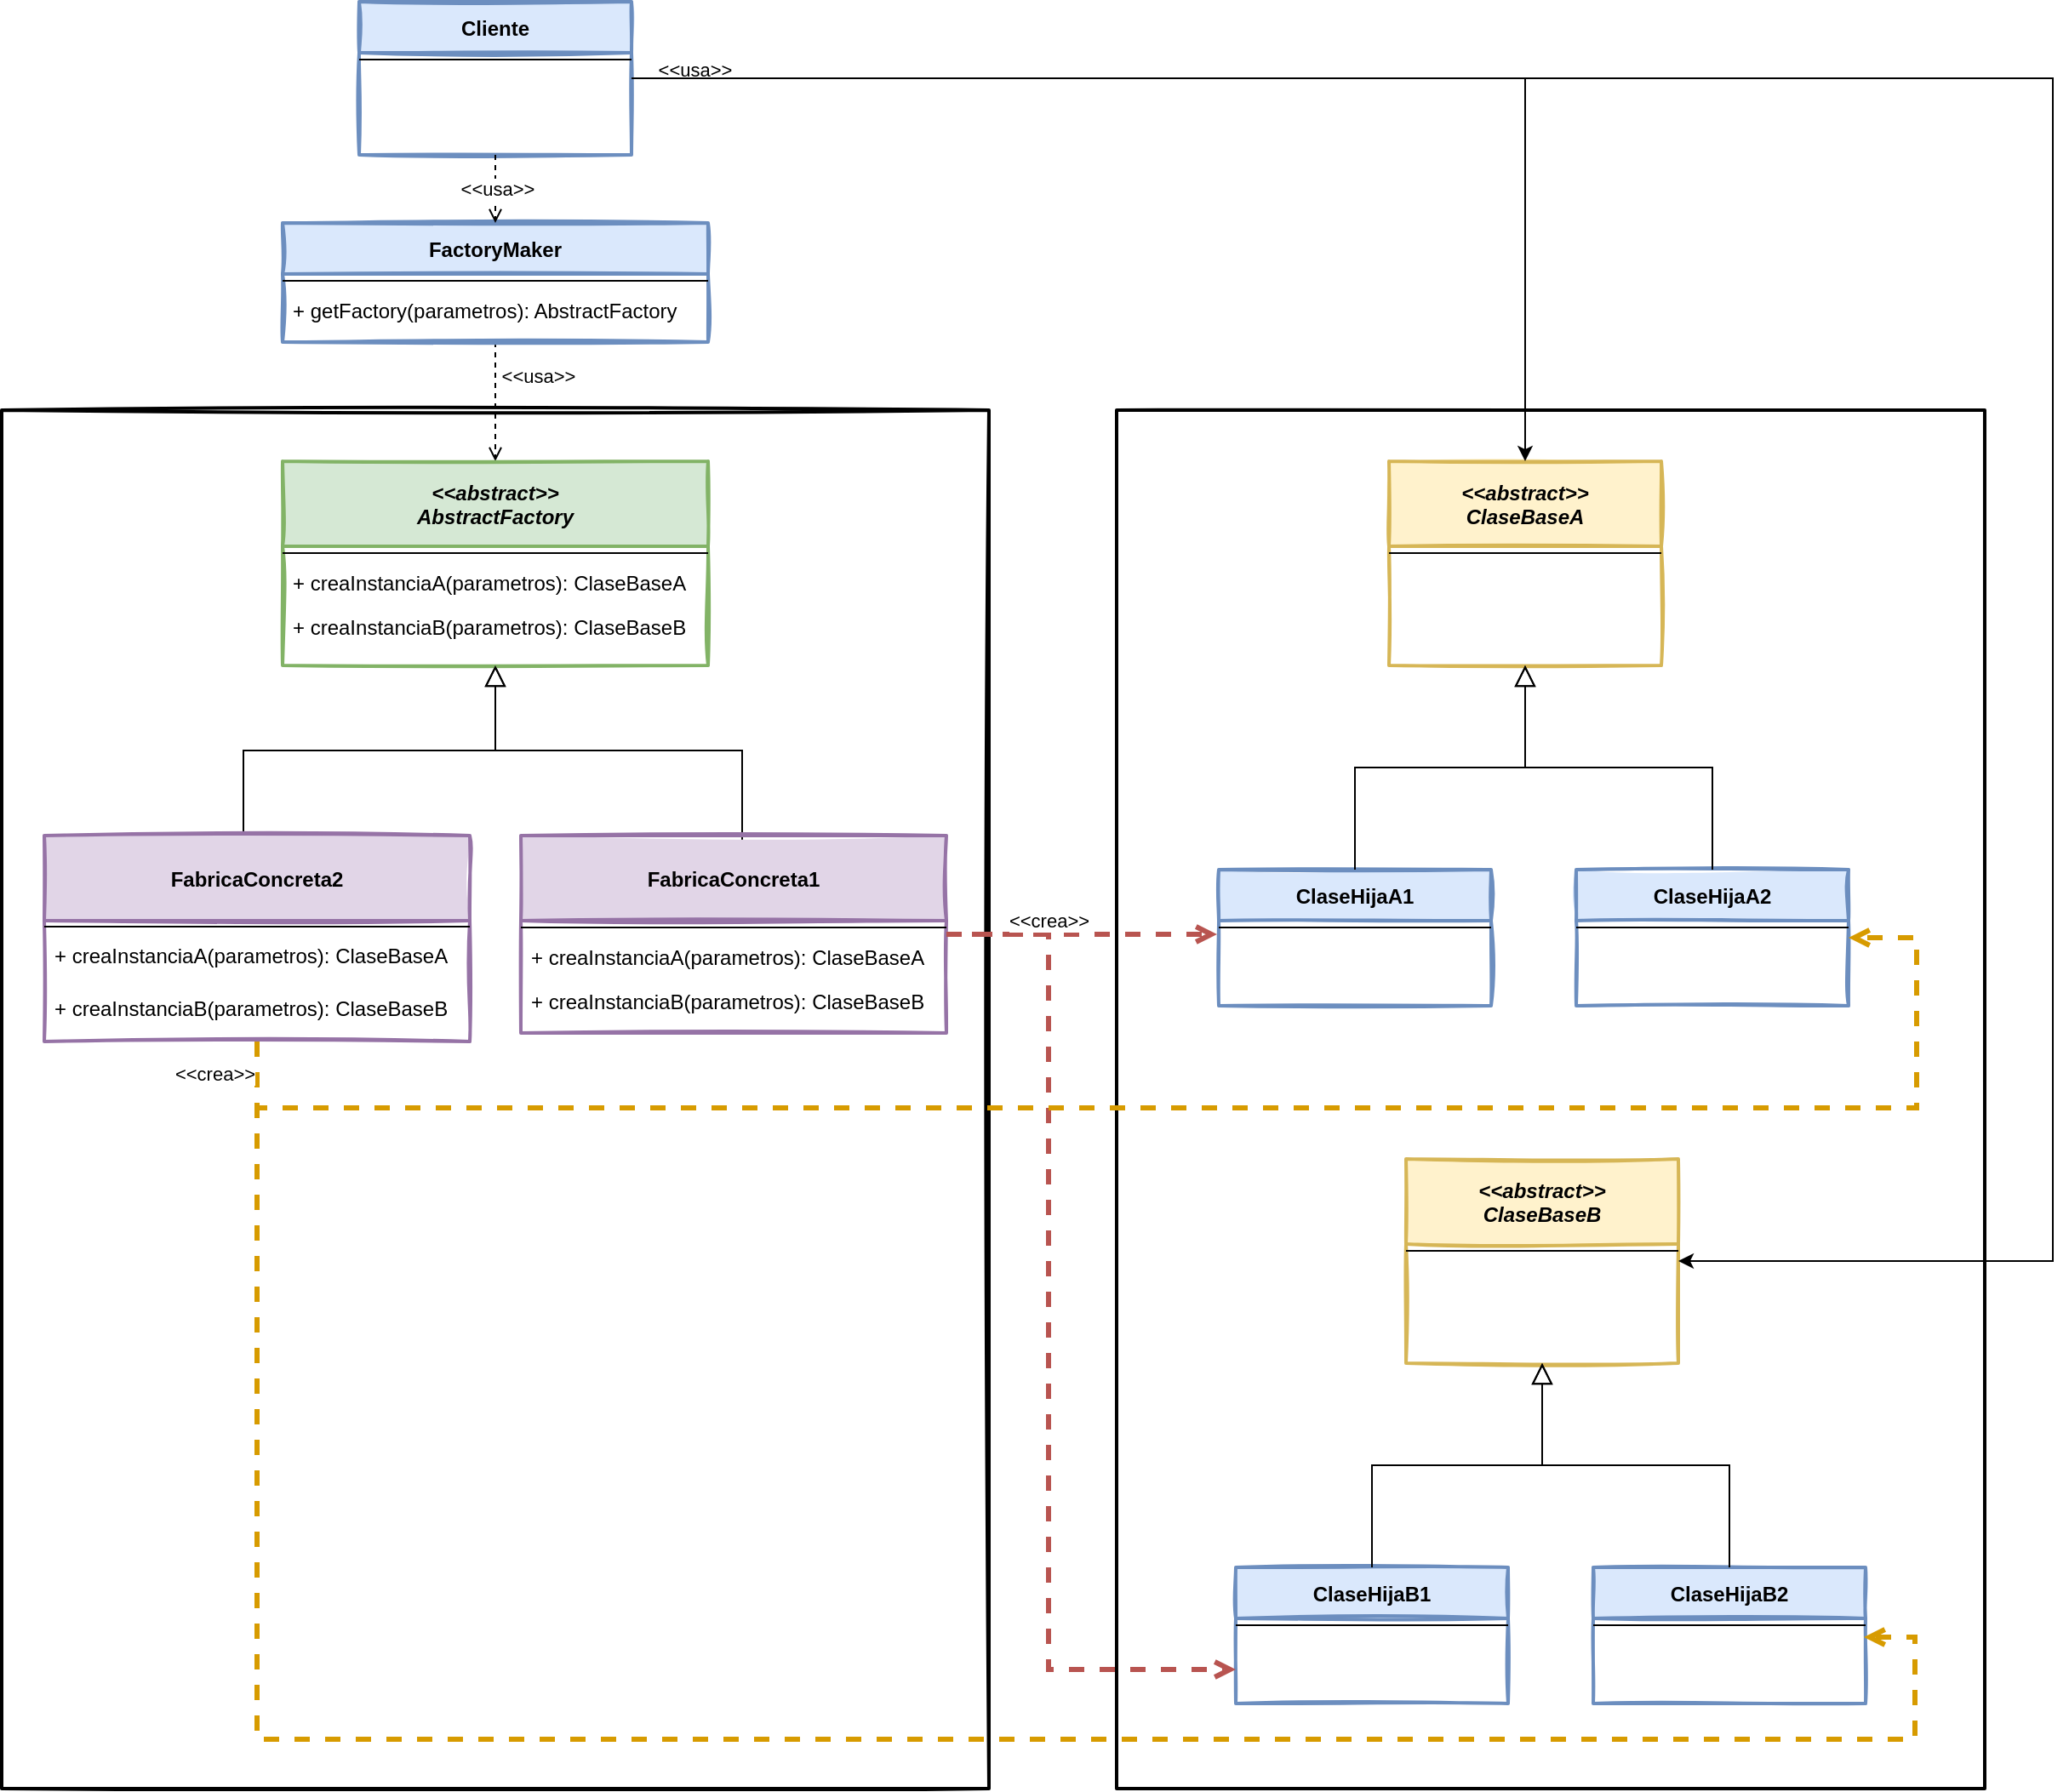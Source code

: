 <mxfile version="16.0.0" type="device" pages="4"><diagram id="C5RBs43oDa-KdzZeNtuy" name="Abstract Factory - Plantilla"><mxGraphModel dx="2031" dy="2405" grid="1" gridSize="10" guides="1" tooltips="1" connect="1" arrows="1" fold="1" page="1" pageScale="1" pageWidth="827" pageHeight="1169" math="0" shadow="0"><root><mxCell id="WIyWlLk6GJQsqaUBKTNV-0"/><mxCell id="WIyWlLk6GJQsqaUBKTNV-1" parent="WIyWlLk6GJQsqaUBKTNV-0"/><mxCell id="IsRkaujwhjkFQP2qugin-0" value="" style="rounded=0;whiteSpace=wrap;html=1;sketch=1;fillStyle=solid;startSize=30;strokeWidth=2;" parent="WIyWlLk6GJQsqaUBKTNV-1" vertex="1"><mxGeometry x="65" width="580" height="810" as="geometry"/></mxCell><mxCell id="k5wm91UWRszTpHUkDyNY-9" value="" style="rounded=0;whiteSpace=wrap;html=1;sketch=1;fillStyle=solid;startSize=30;strokeWidth=2;" parent="WIyWlLk6GJQsqaUBKTNV-1" vertex="1"><mxGeometry x="720" width="510" height="810" as="geometry"/></mxCell><mxCell id="zkfFHV4jXpPFQw0GAbJ--0" value="&lt;&lt;abstract&gt;&gt;&#10;ClaseBaseA" style="swimlane;fontStyle=3;align=center;verticalAlign=middle;childLayout=stackLayout;horizontal=1;startSize=50;horizontalStack=0;resizeParent=1;resizeLast=0;collapsible=1;marginBottom=0;rounded=0;shadow=0;strokeWidth=2;fillColor=#fff2cc;strokeColor=#d6b656;sketch=1;fillStyle=solid;swimlaneFillColor=default;" parent="WIyWlLk6GJQsqaUBKTNV-1" vertex="1"><mxGeometry x="880" y="30" width="160" height="120" as="geometry"><mxRectangle x="230" y="140" width="160" height="26" as="alternateBounds"/></mxGeometry></mxCell><mxCell id="zkfFHV4jXpPFQw0GAbJ--4" value="" style="line;html=1;strokeWidth=1;align=left;verticalAlign=middle;spacingTop=-1;spacingLeft=3;spacingRight=3;rotatable=0;labelPosition=right;points=[];portConstraint=eastwest;" parent="zkfFHV4jXpPFQw0GAbJ--0" vertex="1"><mxGeometry y="50" width="160" height="8" as="geometry"/></mxCell><mxCell id="zkfFHV4jXpPFQw0GAbJ--6" value="ClaseHijaA1" style="swimlane;fontStyle=1;align=center;verticalAlign=middle;childLayout=stackLayout;horizontal=1;startSize=30;horizontalStack=0;resizeParent=1;resizeLast=0;collapsible=1;marginBottom=0;rounded=0;shadow=0;strokeWidth=2;strokeColor=#6c8ebf;fillColor=#dae8fc;swimlaneFillColor=rgba(255, 255, 255, 1);sketch=1;fillStyle=solid;" parent="WIyWlLk6GJQsqaUBKTNV-1" vertex="1"><mxGeometry x="780" y="270" width="160" height="80" as="geometry"><mxRectangle x="130" y="380" width="160" height="26" as="alternateBounds"/></mxGeometry></mxCell><mxCell id="zkfFHV4jXpPFQw0GAbJ--9" value="" style="line;html=1;strokeWidth=1;align=left;verticalAlign=middle;spacingTop=-1;spacingLeft=3;spacingRight=3;rotatable=0;labelPosition=right;points=[];portConstraint=eastwest;" parent="zkfFHV4jXpPFQw0GAbJ--6" vertex="1"><mxGeometry y="30" width="160" height="8" as="geometry"/></mxCell><mxCell id="zkfFHV4jXpPFQw0GAbJ--12" value="" style="endArrow=block;endSize=10;endFill=0;shadow=0;strokeWidth=1;rounded=0;edgeStyle=elbowEdgeStyle;elbow=vertical;" parent="WIyWlLk6GJQsqaUBKTNV-1" source="zkfFHV4jXpPFQw0GAbJ--6" target="zkfFHV4jXpPFQw0GAbJ--0" edge="1"><mxGeometry width="160" relative="1" as="geometry"><mxPoint x="860" y="113" as="sourcePoint"/><mxPoint x="860" y="113" as="targetPoint"/></mxGeometry></mxCell><mxCell id="zkfFHV4jXpPFQw0GAbJ--13" value="ClaseHijaA2" style="swimlane;fontStyle=1;align=center;verticalAlign=middle;childLayout=stackLayout;horizontal=1;startSize=30;horizontalStack=0;resizeParent=1;resizeLast=0;collapsible=1;marginBottom=0;rounded=0;shadow=0;strokeWidth=2;strokeColor=#6c8ebf;fillColor=#dae8fc;swimlaneFillColor=rgba(255, 255, 255, 1);sketch=1;fillStyle=solid;" parent="WIyWlLk6GJQsqaUBKTNV-1" vertex="1"><mxGeometry x="990" y="270" width="160" height="80" as="geometry"><mxRectangle x="340" y="380" width="170" height="26" as="alternateBounds"/></mxGeometry></mxCell><mxCell id="zkfFHV4jXpPFQw0GAbJ--15" value="" style="line;html=1;strokeWidth=1;align=left;verticalAlign=middle;spacingTop=-1;spacingLeft=3;spacingRight=3;rotatable=0;labelPosition=right;points=[];portConstraint=eastwest;" parent="zkfFHV4jXpPFQw0GAbJ--13" vertex="1"><mxGeometry y="30" width="160" height="8" as="geometry"/></mxCell><mxCell id="zkfFHV4jXpPFQw0GAbJ--16" value="" style="endArrow=block;endSize=10;endFill=0;shadow=0;strokeWidth=1;rounded=0;edgeStyle=elbowEdgeStyle;elbow=vertical;exitX=0.5;exitY=0;exitDx=0;exitDy=0;entryX=0.5;entryY=1;entryDx=0;entryDy=0;" parent="WIyWlLk6GJQsqaUBKTNV-1" target="6o2ScJmvv6mLIt0-O66D-0" edge="1"><mxGeometry width="160" relative="1" as="geometry"><mxPoint x="500" y="283.0" as="sourcePoint"/><mxPoint x="355" y="180" as="targetPoint"/><Array as="points"><mxPoint x="420" y="200"/></Array></mxGeometry></mxCell><mxCell id="6o2ScJmvv6mLIt0-O66D-4" value="&amp;lt;&amp;lt;usa&amp;gt;&amp;gt;" style="edgeStyle=orthogonalEdgeStyle;rounded=0;orthogonalLoop=1;jettySize=auto;html=1;entryX=0.5;entryY=0;entryDx=0;entryDy=0;startSize=30;" parent="WIyWlLk6GJQsqaUBKTNV-1" source="zkfFHV4jXpPFQw0GAbJ--17" target="zkfFHV4jXpPFQw0GAbJ--0" edge="1"><mxGeometry x="-0.901" y="5" relative="1" as="geometry"><mxPoint as="offset"/></mxGeometry></mxCell><mxCell id="6o2ScJmvv6mLIt0-O66D-7" value="&amp;lt;&amp;lt;usa&amp;gt;&amp;gt;" style="edgeStyle=orthogonalEdgeStyle;rounded=0;orthogonalLoop=1;jettySize=auto;html=1;entryX=0.5;entryY=0;entryDx=0;entryDy=0;startSize=30;dashed=1;endFill=0;endArrow=open;exitX=0.5;exitY=1;exitDx=0;exitDy=0;" parent="WIyWlLk6GJQsqaUBKTNV-1" source="L1Eb076bTRKAhKmEa36_-0" target="6o2ScJmvv6mLIt0-O66D-0" edge="1"><mxGeometry x="-0.429" y="25" relative="1" as="geometry"><mxPoint x="355" as="sourcePoint"/><mxPoint as="offset"/></mxGeometry></mxCell><mxCell id="zkfFHV4jXpPFQw0GAbJ--17" value="Cliente" style="swimlane;fontStyle=1;align=center;verticalAlign=middle;childLayout=stackLayout;horizontal=1;startSize=30;horizontalStack=0;resizeParent=1;resizeLast=0;collapsible=1;marginBottom=0;rounded=0;shadow=0;strokeWidth=2;strokeColor=#6c8ebf;fillColor=#dae8fc;swimlaneFillColor=rgba(255, 255, 255, 1);sketch=1;fillStyle=solid;" parent="WIyWlLk6GJQsqaUBKTNV-1" vertex="1"><mxGeometry x="275" y="-240" width="160" height="90" as="geometry"><mxRectangle x="550" y="140" width="160" height="26" as="alternateBounds"/></mxGeometry></mxCell><mxCell id="zkfFHV4jXpPFQw0GAbJ--23" value="" style="line;html=1;strokeWidth=1;align=left;verticalAlign=middle;spacingTop=-1;spacingLeft=3;spacingRight=3;rotatable=0;labelPosition=right;points=[];portConstraint=eastwest;" parent="zkfFHV4jXpPFQw0GAbJ--17" vertex="1"><mxGeometry y="30" width="160" height="8" as="geometry"/></mxCell><mxCell id="6o2ScJmvv6mLIt0-O66D-6" value="" style="edgeStyle=orthogonalEdgeStyle;rounded=0;orthogonalLoop=1;jettySize=auto;html=1;startSize=30;dashed=1;endFill=0;endArrow=open;exitX=1;exitY=0.5;exitDx=0;exitDy=0;entryX=0;entryY=0.5;entryDx=0;entryDy=0;strokeWidth=3;fillColor=#f8cecc;strokeColor=#b85450;" parent="WIyWlLk6GJQsqaUBKTNV-1" edge="1"><mxGeometry x="-0.072" y="10" relative="1" as="geometry"><mxPoint x="10" y="-10" as="offset"/><mxPoint x="619" y="306" as="sourcePoint"/><mxPoint x="779" y="308" as="targetPoint"/><Array as="points"><mxPoint x="619" y="308"/></Array></mxGeometry></mxCell><mxCell id="6o2ScJmvv6mLIt0-O66D-0" value="&lt;&lt;abstract&gt;&gt;&#10;AbstractFactory" style="swimlane;fontStyle=3;align=center;verticalAlign=middle;childLayout=stackLayout;horizontal=1;startSize=50;horizontalStack=0;resizeParent=1;resizeLast=0;collapsible=1;marginBottom=0;rounded=0;shadow=0;strokeWidth=2;strokeColor=#82b366;fillColor=#d5e8d4;swimlaneFillColor=rgba(255, 255, 255, 1);sketch=1;fillStyle=solid;" parent="WIyWlLk6GJQsqaUBKTNV-1" vertex="1"><mxGeometry x="230" y="30" width="250" height="120" as="geometry"><mxRectangle x="340" y="380" width="170" height="26" as="alternateBounds"/></mxGeometry></mxCell><mxCell id="6o2ScJmvv6mLIt0-O66D-2" value="" style="line;html=1;strokeWidth=1;align=left;verticalAlign=middle;spacingTop=-1;spacingLeft=3;spacingRight=3;rotatable=0;labelPosition=right;points=[];portConstraint=eastwest;" parent="6o2ScJmvv6mLIt0-O66D-0" vertex="1"><mxGeometry y="50" width="250" height="8" as="geometry"/></mxCell><mxCell id="6o2ScJmvv6mLIt0-O66D-8" value="+ creaInstanciaA(parametros): ClaseBaseA" style="text;strokeColor=none;fillColor=none;align=left;verticalAlign=top;spacingLeft=4;spacingRight=4;overflow=hidden;rotatable=0;points=[[0,0.5],[1,0.5]];portConstraint=eastwest;rounded=1;sketch=1;fillStyle=solid;startSize=30;" parent="6o2ScJmvv6mLIt0-O66D-0" vertex="1"><mxGeometry y="58" width="250" height="26" as="geometry"/></mxCell><mxCell id="ieB1Kq9k8TXDWeu2pgN4-2" value="+ creaInstanciaB(parametros): ClaseBaseB" style="text;strokeColor=none;fillColor=none;align=left;verticalAlign=top;spacingLeft=4;spacingRight=4;overflow=hidden;rotatable=0;points=[[0,0.5],[1,0.5]];portConstraint=eastwest;rounded=1;sketch=1;fillStyle=solid;startSize=30;" parent="6o2ScJmvv6mLIt0-O66D-0" vertex="1"><mxGeometry y="84" width="250" height="26" as="geometry"/></mxCell><mxCell id="k5wm91UWRszTpHUkDyNY-0" value="FabricaConcreta1" style="swimlane;fontStyle=1;align=center;verticalAlign=middle;childLayout=stackLayout;horizontal=1;startSize=50;horizontalStack=0;resizeParent=1;resizeLast=0;collapsible=1;marginBottom=0;rounded=0;shadow=0;strokeWidth=2;strokeColor=#9673a6;fillColor=#e1d5e7;swimlaneFillColor=rgba(255, 255, 255, 1);sketch=1;fillStyle=solid;" parent="WIyWlLk6GJQsqaUBKTNV-1" vertex="1"><mxGeometry x="370" y="250" width="250" height="116" as="geometry"><mxRectangle x="340" y="380" width="170" height="26" as="alternateBounds"/></mxGeometry></mxCell><mxCell id="k5wm91UWRszTpHUkDyNY-1" value="" style="line;html=1;strokeWidth=1;align=left;verticalAlign=middle;spacingTop=-1;spacingLeft=3;spacingRight=3;rotatable=0;labelPosition=right;points=[];portConstraint=eastwest;" parent="k5wm91UWRszTpHUkDyNY-0" vertex="1"><mxGeometry y="50" width="250" height="8" as="geometry"/></mxCell><mxCell id="k5wm91UWRszTpHUkDyNY-2" value="+ creaInstanciaA(parametros): ClaseBaseA" style="text;strokeColor=none;fillColor=none;align=left;verticalAlign=top;spacingLeft=4;spacingRight=4;overflow=hidden;rotatable=0;points=[[0,0.5],[1,0.5]];portConstraint=eastwest;rounded=1;sketch=1;fillStyle=solid;startSize=30;" parent="k5wm91UWRszTpHUkDyNY-0" vertex="1"><mxGeometry y="58" width="250" height="26" as="geometry"/></mxCell><mxCell id="ieB1Kq9k8TXDWeu2pgN4-6" value="+ creaInstanciaB(parametros): ClaseBaseB" style="text;strokeColor=none;fillColor=none;align=left;verticalAlign=top;spacingLeft=4;spacingRight=4;overflow=hidden;rotatable=0;points=[[0,0.5],[1,0.5]];portConstraint=eastwest;rounded=1;sketch=1;fillStyle=solid;startSize=30;" parent="k5wm91UWRszTpHUkDyNY-0" vertex="1"><mxGeometry y="84" width="250" height="26" as="geometry"/></mxCell><mxCell id="k5wm91UWRszTpHUkDyNY-7" value="" style="endArrow=block;endSize=10;endFill=0;shadow=0;strokeWidth=1;rounded=0;edgeStyle=elbowEdgeStyle;elbow=vertical;entryX=0.5;entryY=1;entryDx=0;entryDy=0;" parent="WIyWlLk6GJQsqaUBKTNV-1" target="6o2ScJmvv6mLIt0-O66D-0" edge="1"><mxGeometry width="160" relative="1" as="geometry"><mxPoint x="207" y="270" as="sourcePoint"/><mxPoint x="347" y="190" as="targetPoint"/><Array as="points"><mxPoint x="290" y="200"/></Array></mxGeometry></mxCell><mxCell id="k5wm91UWRszTpHUkDyNY-8" value="" style="endArrow=block;endSize=10;endFill=0;shadow=0;strokeWidth=1;rounded=0;edgeStyle=elbowEdgeStyle;elbow=vertical;entryX=0.5;entryY=1;entryDx=0;entryDy=0;exitX=0.5;exitY=0;exitDx=0;exitDy=0;" parent="WIyWlLk6GJQsqaUBKTNV-1" source="zkfFHV4jXpPFQw0GAbJ--13" target="zkfFHV4jXpPFQw0GAbJ--0" edge="1"><mxGeometry width="160" relative="1" as="geometry"><mxPoint x="870" y="280" as="sourcePoint"/><mxPoint x="970" y="160" as="targetPoint"/></mxGeometry></mxCell><mxCell id="k5wm91UWRszTpHUkDyNY-10" value="&lt;&lt;abstract&gt;&gt;&#10;ClaseBaseB" style="swimlane;fontStyle=3;align=center;verticalAlign=middle;childLayout=stackLayout;horizontal=1;startSize=50;horizontalStack=0;resizeParent=1;resizeLast=0;collapsible=1;marginBottom=0;rounded=0;shadow=0;strokeWidth=2;fillColor=#fff2cc;strokeColor=#d6b656;sketch=1;fillStyle=solid;swimlaneFillColor=default;" parent="WIyWlLk6GJQsqaUBKTNV-1" vertex="1"><mxGeometry x="890" y="440" width="160" height="120" as="geometry"><mxRectangle x="230" y="140" width="160" height="26" as="alternateBounds"/></mxGeometry></mxCell><mxCell id="k5wm91UWRszTpHUkDyNY-11" value="" style="line;html=1;strokeWidth=1;align=left;verticalAlign=middle;spacingTop=-1;spacingLeft=3;spacingRight=3;rotatable=0;labelPosition=right;points=[];portConstraint=eastwest;" parent="k5wm91UWRszTpHUkDyNY-10" vertex="1"><mxGeometry y="50" width="160" height="8" as="geometry"/></mxCell><mxCell id="k5wm91UWRszTpHUkDyNY-12" value="ClaseHijaB1" style="swimlane;fontStyle=1;align=center;verticalAlign=middle;childLayout=stackLayout;horizontal=1;startSize=30;horizontalStack=0;resizeParent=1;resizeLast=0;collapsible=1;marginBottom=0;rounded=0;shadow=0;strokeWidth=2;strokeColor=#6c8ebf;fillColor=#dae8fc;swimlaneFillColor=rgba(255, 255, 255, 1);sketch=1;fillStyle=solid;" parent="WIyWlLk6GJQsqaUBKTNV-1" vertex="1"><mxGeometry x="790" y="680" width="160" height="80" as="geometry"><mxRectangle x="130" y="380" width="160" height="26" as="alternateBounds"/></mxGeometry></mxCell><mxCell id="k5wm91UWRszTpHUkDyNY-13" value="" style="line;html=1;strokeWidth=1;align=left;verticalAlign=middle;spacingTop=-1;spacingLeft=3;spacingRight=3;rotatable=0;labelPosition=right;points=[];portConstraint=eastwest;" parent="k5wm91UWRszTpHUkDyNY-12" vertex="1"><mxGeometry y="30" width="160" height="8" as="geometry"/></mxCell><mxCell id="k5wm91UWRszTpHUkDyNY-14" value="" style="endArrow=block;endSize=10;endFill=0;shadow=0;strokeWidth=1;rounded=0;edgeStyle=elbowEdgeStyle;elbow=vertical;" parent="WIyWlLk6GJQsqaUBKTNV-1" source="k5wm91UWRszTpHUkDyNY-12" edge="1"><mxGeometry width="160" relative="1" as="geometry"><mxPoint x="870" y="523" as="sourcePoint"/><mxPoint x="970" y="560" as="targetPoint"/></mxGeometry></mxCell><mxCell id="k5wm91UWRszTpHUkDyNY-15" value="ClaseHijaB2" style="swimlane;fontStyle=1;align=center;verticalAlign=middle;childLayout=stackLayout;horizontal=1;startSize=30;horizontalStack=0;resizeParent=1;resizeLast=0;collapsible=1;marginBottom=0;rounded=0;shadow=0;strokeWidth=2;strokeColor=#6c8ebf;fillColor=#dae8fc;swimlaneFillColor=rgba(255, 255, 255, 1);sketch=1;fillStyle=solid;" parent="WIyWlLk6GJQsqaUBKTNV-1" vertex="1"><mxGeometry x="1000" y="680" width="160" height="80" as="geometry"><mxRectangle x="340" y="380" width="170" height="26" as="alternateBounds"/></mxGeometry></mxCell><mxCell id="k5wm91UWRszTpHUkDyNY-16" value="" style="line;html=1;strokeWidth=1;align=left;verticalAlign=middle;spacingTop=-1;spacingLeft=3;spacingRight=3;rotatable=0;labelPosition=right;points=[];portConstraint=eastwest;" parent="k5wm91UWRszTpHUkDyNY-15" vertex="1"><mxGeometry y="30" width="160" height="8" as="geometry"/></mxCell><mxCell id="k5wm91UWRszTpHUkDyNY-17" value="" style="endArrow=block;endSize=10;endFill=0;shadow=0;strokeWidth=1;rounded=0;edgeStyle=elbowEdgeStyle;elbow=vertical;entryX=0.5;entryY=1;entryDx=0;entryDy=0;exitX=0.5;exitY=0;exitDx=0;exitDy=0;" parent="WIyWlLk6GJQsqaUBKTNV-1" source="k5wm91UWRszTpHUkDyNY-15" edge="1"><mxGeometry width="160" relative="1" as="geometry"><mxPoint x="880" y="690" as="sourcePoint"/><mxPoint x="970" y="560" as="targetPoint"/></mxGeometry></mxCell><mxCell id="k5wm91UWRszTpHUkDyNY-18" value="&amp;lt;&amp;lt;crea&amp;gt;&amp;gt;" style="edgeStyle=orthogonalEdgeStyle;rounded=0;orthogonalLoop=1;jettySize=auto;html=1;startSize=30;dashed=1;endFill=0;endArrow=open;exitX=1;exitY=0.5;exitDx=0;exitDy=0;entryX=0;entryY=0.75;entryDx=0;entryDy=0;strokeWidth=3;fillColor=#f8cecc;strokeColor=#b85450;" parent="WIyWlLk6GJQsqaUBKTNV-1" source="k5wm91UWRszTpHUkDyNY-0" target="k5wm91UWRszTpHUkDyNY-12" edge="1"><mxGeometry x="-0.801" y="-8" relative="1" as="geometry"><mxPoint x="8" y="-8" as="offset"/><mxPoint x="540.96" y="440.002" as="sourcePoint"/><mxPoint x="780" y="468.01" as="targetPoint"/><Array as="points"><mxPoint x="680" y="308"/><mxPoint x="680" y="740"/></Array></mxGeometry></mxCell><mxCell id="k5wm91UWRszTpHUkDyNY-20" value="" style="edgeStyle=orthogonalEdgeStyle;rounded=0;orthogonalLoop=1;jettySize=auto;html=1;startSize=30;dashed=1;endFill=0;endArrow=open;exitX=0.5;exitY=1;exitDx=0;exitDy=0;entryX=1;entryY=0.5;entryDx=0;entryDy=0;fillColor=#ffe6cc;strokeColor=#d79b00;strokeWidth=3;" parent="WIyWlLk6GJQsqaUBKTNV-1" source="k5wm91UWRszTpHUkDyNY-3" target="zkfFHV4jXpPFQw0GAbJ--13" edge="1"><mxGeometry x="-0.878" y="-10" relative="1" as="geometry"><mxPoint as="offset"/><mxPoint x="270" y="450" as="sourcePoint"/><mxPoint x="790" y="420" as="targetPoint"/><Array as="points"><mxPoint x="215" y="410"/><mxPoint x="1190" y="410"/><mxPoint x="1190" y="310"/></Array></mxGeometry></mxCell><mxCell id="k5wm91UWRszTpHUkDyNY-21" value="&amp;lt;&amp;lt;crea&amp;gt;&amp;gt;" style="edgeStyle=orthogonalEdgeStyle;rounded=0;orthogonalLoop=1;jettySize=auto;html=1;startSize=30;dashed=1;endFill=0;endArrow=open;entryX=1;entryY=0.5;entryDx=0;entryDy=0;fillColor=#ffe6cc;strokeColor=#d79b00;strokeWidth=3;exitX=0.5;exitY=1;exitDx=0;exitDy=0;" parent="WIyWlLk6GJQsqaUBKTNV-1" edge="1"><mxGeometry x="-0.974" y="-25" relative="1" as="geometry"><mxPoint as="offset"/><mxPoint x="214" y="372" as="sourcePoint"/><mxPoint x="1159" y="721" as="targetPoint"/><Array as="points"><mxPoint x="215" y="372"/><mxPoint x="215" y="781"/><mxPoint x="1189" y="781"/><mxPoint x="1189" y="721"/></Array></mxGeometry></mxCell><mxCell id="k5wm91UWRszTpHUkDyNY-3" value="FabricaConcreta2" style="swimlane;fontStyle=1;align=center;verticalAlign=middle;childLayout=stackLayout;horizontal=1;startSize=50;horizontalStack=0;resizeParent=1;resizeLast=0;collapsible=1;marginBottom=0;rounded=0;shadow=0;strokeWidth=2;strokeColor=#9673a6;fillColor=#e1d5e7;swimlaneFillColor=rgba(255, 255, 255, 1);sketch=1;fillStyle=solid;" parent="WIyWlLk6GJQsqaUBKTNV-1" vertex="1"><mxGeometry x="90" y="250" width="250" height="121" as="geometry"><mxRectangle x="340" y="380" width="170" height="26" as="alternateBounds"/></mxGeometry></mxCell><mxCell id="k5wm91UWRszTpHUkDyNY-4" value="" style="line;html=1;strokeWidth=1;align=left;verticalAlign=middle;spacingTop=-1;spacingLeft=3;spacingRight=3;rotatable=0;labelPosition=right;points=[];portConstraint=eastwest;" parent="k5wm91UWRszTpHUkDyNY-3" vertex="1"><mxGeometry y="50" width="250" height="7" as="geometry"/></mxCell><mxCell id="k5wm91UWRszTpHUkDyNY-5" value="+ creaInstanciaA(parametros): ClaseBaseA" style="text;strokeColor=none;fillColor=none;align=left;verticalAlign=top;spacingLeft=4;spacingRight=4;overflow=hidden;rotatable=0;points=[[0,0.5],[1,0.5]];portConstraint=eastwest;rounded=1;sketch=1;fillStyle=solid;startSize=30;" parent="k5wm91UWRszTpHUkDyNY-3" vertex="1"><mxGeometry y="57" width="250" height="31" as="geometry"/></mxCell><mxCell id="ieB1Kq9k8TXDWeu2pgN4-4" value="+ creaInstanciaB(parametros): ClaseBaseB" style="text;strokeColor=none;fillColor=none;align=left;verticalAlign=top;spacingLeft=4;spacingRight=4;overflow=hidden;rotatable=0;points=[[0,0.5],[1,0.5]];portConstraint=eastwest;rounded=1;sketch=1;fillStyle=solid;startSize=30;" parent="k5wm91UWRszTpHUkDyNY-3" vertex="1"><mxGeometry y="88" width="250" height="31" as="geometry"/></mxCell><mxCell id="L1Eb076bTRKAhKmEa36_-0" value="FactoryMaker" style="swimlane;fontStyle=1;align=center;verticalAlign=middle;childLayout=stackLayout;horizontal=1;startSize=30;horizontalStack=0;resizeParent=1;resizeLast=0;collapsible=1;marginBottom=0;rounded=0;shadow=0;strokeWidth=2;strokeColor=#6c8ebf;fillColor=#dae8fc;swimlaneFillColor=rgba(255, 255, 255, 1);sketch=1;fillStyle=solid;" parent="WIyWlLk6GJQsqaUBKTNV-1" vertex="1"><mxGeometry x="230" y="-110" width="250" height="70" as="geometry"><mxRectangle x="550" y="140" width="160" height="26" as="alternateBounds"/></mxGeometry></mxCell><mxCell id="L1Eb076bTRKAhKmEa36_-1" value="" style="line;html=1;strokeWidth=1;align=left;verticalAlign=middle;spacingTop=-1;spacingLeft=3;spacingRight=3;rotatable=0;labelPosition=right;points=[];portConstraint=eastwest;" parent="L1Eb076bTRKAhKmEa36_-0" vertex="1"><mxGeometry y="30" width="250" height="8" as="geometry"/></mxCell><mxCell id="L1Eb076bTRKAhKmEa36_-2" value="+ getFactory(parametros): AbstractFactory" style="text;strokeColor=none;fillColor=none;align=left;verticalAlign=top;spacingLeft=4;spacingRight=4;overflow=hidden;rotatable=0;points=[[0,0.5],[1,0.5]];portConstraint=eastwest;rounded=1;sketch=1;fillStyle=solid;startSize=30;" parent="L1Eb076bTRKAhKmEa36_-0" vertex="1"><mxGeometry y="38" width="250" height="26" as="geometry"/></mxCell><mxCell id="L1Eb076bTRKAhKmEa36_-3" value="&amp;lt;&amp;lt;usa&amp;gt;&amp;gt;" style="edgeStyle=orthogonalEdgeStyle;rounded=0;orthogonalLoop=1;jettySize=auto;html=1;startSize=30;dashed=1;endFill=0;endArrow=open;exitX=0.5;exitY=1;exitDx=0;exitDy=0;" parent="WIyWlLk6GJQsqaUBKTNV-1" source="zkfFHV4jXpPFQw0GAbJ--17" edge="1"><mxGeometry relative="1" as="geometry"><mxPoint x="365" y="-30" as="sourcePoint"/><mxPoint x="355" y="-110" as="targetPoint"/></mxGeometry></mxCell><mxCell id="oyqLt-MnE0vPGGk95t6v-0" value="" style="edgeStyle=orthogonalEdgeStyle;rounded=0;orthogonalLoop=1;jettySize=auto;html=1;entryX=1;entryY=0.5;entryDx=0;entryDy=0;startSize=30;exitX=1;exitY=0.5;exitDx=0;exitDy=0;" parent="WIyWlLk6GJQsqaUBKTNV-1" source="zkfFHV4jXpPFQw0GAbJ--17" target="k5wm91UWRszTpHUkDyNY-10" edge="1"><mxGeometry x="-0.901" y="5" relative="1" as="geometry"><mxPoint x="445" y="-185" as="sourcePoint"/><mxPoint x="970" y="40" as="targetPoint"/><mxPoint as="offset"/><Array as="points"><mxPoint x="1270" y="-195"/><mxPoint x="1270" y="500"/></Array></mxGeometry></mxCell></root></mxGraphModel></diagram><diagram name="Abstract Factory - Plantilla 2" id="oRDYJicqyiPoZ0VVIT0T"><mxGraphModel dx="2031" dy="2405" grid="1" gridSize="10" guides="1" tooltips="1" connect="1" arrows="1" fold="1" page="1" pageScale="1" pageWidth="827" pageHeight="1169" math="0" shadow="0"><root><mxCell id="Tc80nFf6F6qiKmhvdU0K-0"/><mxCell id="Tc80nFf6F6qiKmhvdU0K-1" parent="Tc80nFf6F6qiKmhvdU0K-0"/><mxCell id="PFn2Z_3eu2Q2VLQ2zS1--1" value="" style="rounded=0;whiteSpace=wrap;html=1;sketch=1;fillStyle=solid;startSize=30;strokeWidth=2;" parent="Tc80nFf6F6qiKmhvdU0K-1" vertex="1"><mxGeometry x="70" width="580" height="540" as="geometry"/></mxCell><mxCell id="Tc80nFf6F6qiKmhvdU0K-2" value="" style="rounded=0;whiteSpace=wrap;html=1;sketch=1;fillStyle=solid;startSize=30;strokeWidth=2;" parent="Tc80nFf6F6qiKmhvdU0K-1" vertex="1"><mxGeometry x="690" width="900" height="540" as="geometry"/></mxCell><mxCell id="Tc80nFf6F6qiKmhvdU0K-3" value="&lt;&lt;abstract&gt;&gt;&#10;ClaseBaseA" style="swimlane;fontStyle=3;align=center;verticalAlign=middle;childLayout=stackLayout;horizontal=1;startSize=50;horizontalStack=0;resizeParent=1;resizeLast=0;collapsible=1;marginBottom=0;rounded=0;shadow=0;strokeWidth=2;fillColor=#fff2cc;strokeColor=#d6b656;sketch=1;fillStyle=solid;swimlaneFillColor=default;" parent="Tc80nFf6F6qiKmhvdU0K-1" vertex="1"><mxGeometry x="810" y="30" width="160" height="120" as="geometry"><mxRectangle x="230" y="140" width="160" height="26" as="alternateBounds"/></mxGeometry></mxCell><mxCell id="Tc80nFf6F6qiKmhvdU0K-4" value="" style="line;html=1;strokeWidth=1;align=left;verticalAlign=middle;spacingTop=-1;spacingLeft=3;spacingRight=3;rotatable=0;labelPosition=right;points=[];portConstraint=eastwest;" parent="Tc80nFf6F6qiKmhvdU0K-3" vertex="1"><mxGeometry y="50" width="160" height="8" as="geometry"/></mxCell><mxCell id="Tc80nFf6F6qiKmhvdU0K-5" value="ClaseHijaA1" style="swimlane;fontStyle=1;align=center;verticalAlign=middle;childLayout=stackLayout;horizontal=1;startSize=30;horizontalStack=0;resizeParent=1;resizeLast=0;collapsible=1;marginBottom=0;rounded=0;shadow=0;strokeWidth=2;strokeColor=#6c8ebf;fillColor=#dae8fc;swimlaneFillColor=rgba(255, 255, 255, 1);sketch=1;fillStyle=solid;" parent="Tc80nFf6F6qiKmhvdU0K-1" vertex="1"><mxGeometry x="710" y="270" width="160" height="80" as="geometry"><mxRectangle x="130" y="380" width="160" height="26" as="alternateBounds"/></mxGeometry></mxCell><mxCell id="Tc80nFf6F6qiKmhvdU0K-6" value="" style="line;html=1;strokeWidth=1;align=left;verticalAlign=middle;spacingTop=-1;spacingLeft=3;spacingRight=3;rotatable=0;labelPosition=right;points=[];portConstraint=eastwest;" parent="Tc80nFf6F6qiKmhvdU0K-5" vertex="1"><mxGeometry y="30" width="160" height="8" as="geometry"/></mxCell><mxCell id="Tc80nFf6F6qiKmhvdU0K-7" value="" style="endArrow=block;endSize=10;endFill=0;shadow=0;strokeWidth=1;rounded=0;edgeStyle=elbowEdgeStyle;elbow=vertical;" parent="Tc80nFf6F6qiKmhvdU0K-1" source="Tc80nFf6F6qiKmhvdU0K-5" target="Tc80nFf6F6qiKmhvdU0K-3" edge="1"><mxGeometry width="160" relative="1" as="geometry"><mxPoint x="790" y="113" as="sourcePoint"/><mxPoint x="790" y="113" as="targetPoint"/></mxGeometry></mxCell><mxCell id="Tc80nFf6F6qiKmhvdU0K-8" value="ClaseHijaA2" style="swimlane;fontStyle=1;align=center;verticalAlign=middle;childLayout=stackLayout;horizontal=1;startSize=30;horizontalStack=0;resizeParent=1;resizeLast=0;collapsible=1;marginBottom=0;rounded=0;shadow=0;strokeWidth=2;strokeColor=#6c8ebf;fillColor=#dae8fc;swimlaneFillColor=rgba(255, 255, 255, 1);sketch=1;fillStyle=solid;" parent="Tc80nFf6F6qiKmhvdU0K-1" vertex="1"><mxGeometry x="920" y="270" width="160" height="80" as="geometry"><mxRectangle x="340" y="380" width="170" height="26" as="alternateBounds"/></mxGeometry></mxCell><mxCell id="Tc80nFf6F6qiKmhvdU0K-9" value="" style="line;html=1;strokeWidth=1;align=left;verticalAlign=middle;spacingTop=-1;spacingLeft=3;spacingRight=3;rotatable=0;labelPosition=right;points=[];portConstraint=eastwest;" parent="Tc80nFf6F6qiKmhvdU0K-8" vertex="1"><mxGeometry y="30" width="160" height="8" as="geometry"/></mxCell><mxCell id="Tc80nFf6F6qiKmhvdU0K-11" style="edgeStyle=orthogonalEdgeStyle;rounded=0;orthogonalLoop=1;jettySize=auto;html=1;entryX=0.5;entryY=0;entryDx=0;entryDy=0;startSize=30;" parent="Tc80nFf6F6qiKmhvdU0K-1" source="Tc80nFf6F6qiKmhvdU0K-13" target="Tc80nFf6F6qiKmhvdU0K-3" edge="1"><mxGeometry relative="1" as="geometry"/></mxCell><mxCell id="PFn2Z_3eu2Q2VLQ2zS1--0" value="&amp;lt;&amp;lt;usa&amp;gt;&amp;gt;" style="edgeLabel;html=1;align=center;verticalAlign=middle;resizable=0;points=[];" parent="Tc80nFf6F6qiKmhvdU0K-11" vertex="1" connectable="0"><mxGeometry x="-0.788" y="3" relative="1" as="geometry"><mxPoint x="-42" y="-8" as="offset"/></mxGeometry></mxCell><mxCell id="Tc80nFf6F6qiKmhvdU0K-12" value="&amp;lt;&amp;lt;usa&amp;gt;&amp;gt;" style="edgeStyle=orthogonalEdgeStyle;rounded=0;orthogonalLoop=1;jettySize=auto;html=1;entryX=0.5;entryY=0;entryDx=0;entryDy=0;startSize=30;dashed=1;endFill=0;endArrow=open;exitX=0.5;exitY=1;exitDx=0;exitDy=0;" parent="Tc80nFf6F6qiKmhvdU0K-1" source="tLdvq2ZC7aGb_BdCxvN--0" target="Q0jwy07ElKS-obK-JKsf-1" edge="1"><mxGeometry x="-0.429" y="23" relative="1" as="geometry"><mxPoint x="330" y="-50" as="sourcePoint"/><mxPoint x="350" y="136" as="targetPoint"/><mxPoint as="offset"/></mxGeometry></mxCell><mxCell id="Tc80nFf6F6qiKmhvdU0K-13" value="Cliente" style="swimlane;fontStyle=1;align=center;verticalAlign=middle;childLayout=stackLayout;horizontal=1;startSize=30;horizontalStack=0;resizeParent=1;resizeLast=0;collapsible=1;marginBottom=0;rounded=0;shadow=0;strokeWidth=2;strokeColor=#6c8ebf;fillColor=#dae8fc;swimlaneFillColor=rgba(255, 255, 255, 1);sketch=1;fillStyle=solid;" parent="Tc80nFf6F6qiKmhvdU0K-1" vertex="1"><mxGeometry x="267" y="-260" width="160" height="90" as="geometry"><mxRectangle x="550" y="140" width="160" height="26" as="alternateBounds"/></mxGeometry></mxCell><mxCell id="Tc80nFf6F6qiKmhvdU0K-14" value="" style="line;html=1;strokeWidth=1;align=left;verticalAlign=middle;spacingTop=-1;spacingLeft=3;spacingRight=3;rotatable=0;labelPosition=right;points=[];portConstraint=eastwest;" parent="Tc80nFf6F6qiKmhvdU0K-13" vertex="1"><mxGeometry y="30" width="160" height="8" as="geometry"/></mxCell><mxCell id="Tc80nFf6F6qiKmhvdU0K-15" value="" style="edgeStyle=orthogonalEdgeStyle;rounded=0;orthogonalLoop=1;jettySize=auto;html=1;startSize=30;dashed=1;endFill=0;endArrow=open;exitX=0.495;exitY=1.072;exitDx=0;exitDy=0;entryX=0.5;entryY=1;entryDx=0;entryDy=0;exitPerimeter=0;fillColor=#f8cecc;strokeColor=#b85450;strokeWidth=3;" parent="Tc80nFf6F6qiKmhvdU0K-1" target="Tc80nFf6F6qiKmhvdU0K-5" edge="1"><mxGeometry x="-0.072" y="10" relative="1" as="geometry"><mxPoint x="10" y="-10" as="offset"/><mxPoint x="498.8" y="378.872" as="sourcePoint"/><mxPoint x="780" y="410" as="targetPoint"/><Array as="points"><mxPoint x="499" y="470"/><mxPoint x="790" y="470"/></Array></mxGeometry></mxCell><mxCell id="Tc80nFf6F6qiKmhvdU0K-27" value="" style="endArrow=block;endSize=10;endFill=0;shadow=0;strokeWidth=1;rounded=0;edgeStyle=elbowEdgeStyle;elbow=vertical;entryX=0.5;entryY=1;entryDx=0;entryDy=0;exitX=0.5;exitY=0;exitDx=0;exitDy=0;" parent="Tc80nFf6F6qiKmhvdU0K-1" source="Tc80nFf6F6qiKmhvdU0K-8" target="Tc80nFf6F6qiKmhvdU0K-3" edge="1"><mxGeometry width="160" relative="1" as="geometry"><mxPoint x="800" y="280" as="sourcePoint"/><mxPoint x="900" y="160" as="targetPoint"/></mxGeometry></mxCell><mxCell id="Tc80nFf6F6qiKmhvdU0K-28" value="&lt;&lt;abstract&gt;&gt;&#10;ClaseBaseB" style="swimlane;fontStyle=3;align=center;verticalAlign=middle;childLayout=stackLayout;horizontal=1;startSize=50;horizontalStack=0;resizeParent=1;resizeLast=0;collapsible=1;marginBottom=0;rounded=0;shadow=0;strokeWidth=2;fillColor=#fff2cc;strokeColor=#d6b656;sketch=1;fillStyle=solid;swimlaneFillColor=default;" parent="Tc80nFf6F6qiKmhvdU0K-1" vertex="1"><mxGeometry x="1290" y="30" width="160" height="120" as="geometry"><mxRectangle x="230" y="140" width="160" height="26" as="alternateBounds"/></mxGeometry></mxCell><mxCell id="Tc80nFf6F6qiKmhvdU0K-29" value="" style="line;html=1;strokeWidth=1;align=left;verticalAlign=middle;spacingTop=-1;spacingLeft=3;spacingRight=3;rotatable=0;labelPosition=right;points=[];portConstraint=eastwest;" parent="Tc80nFf6F6qiKmhvdU0K-28" vertex="1"><mxGeometry y="50" width="160" height="8" as="geometry"/></mxCell><mxCell id="Tc80nFf6F6qiKmhvdU0K-30" value="ClaseHijaB1" style="swimlane;fontStyle=1;align=center;verticalAlign=middle;childLayout=stackLayout;horizontal=1;startSize=30;horizontalStack=0;resizeParent=1;resizeLast=0;collapsible=1;marginBottom=0;rounded=0;shadow=0;strokeWidth=2;strokeColor=#6c8ebf;fillColor=#dae8fc;swimlaneFillColor=rgba(255, 255, 255, 1);sketch=1;fillStyle=solid;" parent="Tc80nFf6F6qiKmhvdU0K-1" vertex="1"><mxGeometry x="1200" y="274" width="160" height="80" as="geometry"><mxRectangle x="130" y="380" width="160" height="26" as="alternateBounds"/></mxGeometry></mxCell><mxCell id="Tc80nFf6F6qiKmhvdU0K-31" value="" style="line;html=1;strokeWidth=1;align=left;verticalAlign=middle;spacingTop=-1;spacingLeft=3;spacingRight=3;rotatable=0;labelPosition=right;points=[];portConstraint=eastwest;" parent="Tc80nFf6F6qiKmhvdU0K-30" vertex="1"><mxGeometry y="30" width="160" height="8" as="geometry"/></mxCell><mxCell id="Tc80nFf6F6qiKmhvdU0K-32" value="" style="endArrow=block;endSize=10;endFill=0;shadow=0;strokeWidth=1;rounded=0;edgeStyle=elbowEdgeStyle;elbow=vertical;" parent="Tc80nFf6F6qiKmhvdU0K-1" source="Tc80nFf6F6qiKmhvdU0K-30" edge="1"><mxGeometry width="160" relative="1" as="geometry"><mxPoint x="1280" y="117" as="sourcePoint"/><mxPoint x="1380" y="154" as="targetPoint"/></mxGeometry></mxCell><mxCell id="Tc80nFf6F6qiKmhvdU0K-33" value="ClaseHijaB2" style="swimlane;fontStyle=1;align=center;verticalAlign=middle;childLayout=stackLayout;horizontal=1;startSize=30;horizontalStack=0;resizeParent=1;resizeLast=0;collapsible=1;marginBottom=0;rounded=0;shadow=0;strokeWidth=2;strokeColor=#6c8ebf;fillColor=#dae8fc;swimlaneFillColor=rgba(255, 255, 255, 1);sketch=1;fillStyle=solid;" parent="Tc80nFf6F6qiKmhvdU0K-1" vertex="1"><mxGeometry x="1410" y="274" width="160" height="80" as="geometry"><mxRectangle x="340" y="380" width="170" height="26" as="alternateBounds"/></mxGeometry></mxCell><mxCell id="Tc80nFf6F6qiKmhvdU0K-34" value="" style="line;html=1;strokeWidth=1;align=left;verticalAlign=middle;spacingTop=-1;spacingLeft=3;spacingRight=3;rotatable=0;labelPosition=right;points=[];portConstraint=eastwest;" parent="Tc80nFf6F6qiKmhvdU0K-33" vertex="1"><mxGeometry y="30" width="160" height="8" as="geometry"/></mxCell><mxCell id="Tc80nFf6F6qiKmhvdU0K-35" value="" style="endArrow=block;endSize=10;endFill=0;shadow=0;strokeWidth=1;rounded=0;edgeStyle=elbowEdgeStyle;elbow=vertical;entryX=0.5;entryY=1;entryDx=0;entryDy=0;exitX=0.5;exitY=0;exitDx=0;exitDy=0;" parent="Tc80nFf6F6qiKmhvdU0K-1" source="Tc80nFf6F6qiKmhvdU0K-33" edge="1"><mxGeometry width="160" relative="1" as="geometry"><mxPoint x="1290" y="284" as="sourcePoint"/><mxPoint x="1380" y="154" as="targetPoint"/></mxGeometry></mxCell><mxCell id="Tc80nFf6F6qiKmhvdU0K-36" value="&amp;lt;&amp;lt;crea&amp;gt;&amp;gt;" style="edgeStyle=orthogonalEdgeStyle;rounded=0;orthogonalLoop=1;jettySize=auto;html=1;startSize=30;dashed=1;endFill=0;endArrow=open;exitX=0.5;exitY=1;exitDx=0;exitDy=0;entryX=0.5;entryY=1;entryDx=0;entryDy=0;fillColor=#f8cecc;strokeColor=#b85450;strokeWidth=3;" parent="Tc80nFf6F6qiKmhvdU0K-1" target="Tc80nFf6F6qiKmhvdU0K-30" edge="1"><mxGeometry x="-0.924" y="20" relative="1" as="geometry"><mxPoint as="offset"/><mxPoint x="500" y="380" as="sourcePoint"/><mxPoint x="780" y="468.01" as="targetPoint"/><Array as="points"><mxPoint x="500" y="470"/><mxPoint x="1280" y="470"/></Array></mxGeometry></mxCell><mxCell id="Tc80nFf6F6qiKmhvdU0K-37" value="&amp;lt;&amp;lt;crea&amp;gt;&amp;gt;" style="edgeStyle=orthogonalEdgeStyle;rounded=0;orthogonalLoop=1;jettySize=auto;html=1;startSize=30;dashed=1;endFill=0;endArrow=open;exitX=0.5;exitY=1;exitDx=0;exitDy=0;entryX=0.5;entryY=1;entryDx=0;entryDy=0;strokeWidth=3;fillColor=#ffe6cc;strokeColor=#d79b00;" parent="Tc80nFf6F6qiKmhvdU0K-1" target="Tc80nFf6F6qiKmhvdU0K-8" edge="1"><mxGeometry x="-0.94" y="30" relative="1" as="geometry"><mxPoint as="offset"/><mxPoint x="210" y="380" as="sourcePoint"/><mxPoint x="790" y="420" as="targetPoint"/><Array as="points"><mxPoint x="210" y="510"/><mxPoint x="1000" y="510"/></Array></mxGeometry></mxCell><mxCell id="Tc80nFf6F6qiKmhvdU0K-38" value="" style="edgeStyle=orthogonalEdgeStyle;rounded=0;orthogonalLoop=1;jettySize=auto;html=1;startSize=30;dashed=1;endFill=0;endArrow=open;exitX=0.504;exitY=1.077;exitDx=0;exitDy=0;exitPerimeter=0;entryX=0.5;entryY=1;entryDx=0;entryDy=0;strokeWidth=3;fillColor=#ffe6cc;strokeColor=#d79b00;" parent="Tc80nFf6F6qiKmhvdU0K-1" target="Tc80nFf6F6qiKmhvdU0K-33" edge="1"><mxGeometry x="-0.931" y="-31" relative="1" as="geometry"><mxPoint as="offset"/><mxPoint x="210.96" y="379.002" as="sourcePoint"/><mxPoint x="790" y="420" as="targetPoint"/><Array as="points"><mxPoint x="211" y="510"/><mxPoint x="1490" y="510"/></Array></mxGeometry></mxCell><mxCell id="Q0jwy07ElKS-obK-JKsf-0" value="" style="endArrow=block;endSize=10;endFill=0;shadow=0;strokeWidth=1;rounded=0;edgeStyle=elbowEdgeStyle;elbow=vertical;exitX=0.5;exitY=0;exitDx=0;exitDy=0;entryX=0.5;entryY=1;entryDx=0;entryDy=0;" parent="Tc80nFf6F6qiKmhvdU0K-1" target="Q0jwy07ElKS-obK-JKsf-1" edge="1"><mxGeometry width="160" relative="1" as="geometry"><mxPoint x="505" y="313" as="sourcePoint"/><mxPoint x="360" y="210" as="targetPoint"/><Array as="points"><mxPoint x="430" y="220"/></Array></mxGeometry></mxCell><mxCell id="Q0jwy07ElKS-obK-JKsf-1" value="&lt;&lt;abstract&gt;&gt;&#10;AbstractFactory" style="swimlane;fontStyle=3;align=center;verticalAlign=middle;childLayout=stackLayout;horizontal=1;startSize=50;horizontalStack=0;resizeParent=1;resizeLast=0;collapsible=1;marginBottom=0;rounded=0;shadow=0;strokeWidth=2;strokeColor=#82b366;fillColor=#d5e8d4;swimlaneFillColor=rgba(255, 255, 255, 1);sketch=1;fillStyle=solid;" parent="Tc80nFf6F6qiKmhvdU0K-1" vertex="1"><mxGeometry x="222" y="30" width="250" height="120" as="geometry"><mxRectangle x="340" y="380" width="170" height="26" as="alternateBounds"/></mxGeometry></mxCell><mxCell id="Q0jwy07ElKS-obK-JKsf-2" value="" style="line;html=1;strokeWidth=1;align=left;verticalAlign=middle;spacingTop=-1;spacingLeft=3;spacingRight=3;rotatable=0;labelPosition=right;points=[];portConstraint=eastwest;" parent="Q0jwy07ElKS-obK-JKsf-1" vertex="1"><mxGeometry y="50" width="250" height="8" as="geometry"/></mxCell><mxCell id="Q0jwy07ElKS-obK-JKsf-3" value="+ creaInstanciaA(parametros): ClaseBaseA" style="text;strokeColor=none;fillColor=none;align=left;verticalAlign=top;spacingLeft=4;spacingRight=4;overflow=hidden;rotatable=0;points=[[0,0.5],[1,0.5]];portConstraint=eastwest;rounded=1;sketch=1;fillStyle=solid;startSize=30;" parent="Q0jwy07ElKS-obK-JKsf-1" vertex="1"><mxGeometry y="58" width="250" height="26" as="geometry"/></mxCell><mxCell id="Q0jwy07ElKS-obK-JKsf-4" value="+ creaInstanciaB(parametros): ClaseBaseB" style="text;strokeColor=none;fillColor=none;align=left;verticalAlign=top;spacingLeft=4;spacingRight=4;overflow=hidden;rotatable=0;points=[[0,0.5],[1,0.5]];portConstraint=eastwest;rounded=1;sketch=1;fillStyle=solid;startSize=30;" parent="Q0jwy07ElKS-obK-JKsf-1" vertex="1"><mxGeometry y="84" width="250" height="26" as="geometry"/></mxCell><mxCell id="Q0jwy07ElKS-obK-JKsf-5" value="FabricaConcreta1" style="swimlane;fontStyle=1;align=center;verticalAlign=middle;childLayout=stackLayout;horizontal=1;startSize=50;horizontalStack=0;resizeParent=1;resizeLast=0;collapsible=1;marginBottom=0;rounded=0;shadow=0;strokeWidth=2;strokeColor=#9673a6;fillColor=#e1d5e7;swimlaneFillColor=rgba(255, 255, 255, 1);sketch=1;fillStyle=solid;" parent="Tc80nFf6F6qiKmhvdU0K-1" vertex="1"><mxGeometry x="375" y="280" width="250" height="116" as="geometry"><mxRectangle x="340" y="380" width="170" height="26" as="alternateBounds"/></mxGeometry></mxCell><mxCell id="Q0jwy07ElKS-obK-JKsf-6" value="" style="line;html=1;strokeWidth=1;align=left;verticalAlign=middle;spacingTop=-1;spacingLeft=3;spacingRight=3;rotatable=0;labelPosition=right;points=[];portConstraint=eastwest;" parent="Q0jwy07ElKS-obK-JKsf-5" vertex="1"><mxGeometry y="50" width="250" height="8" as="geometry"/></mxCell><mxCell id="Q0jwy07ElKS-obK-JKsf-7" value="+ creaInstanciaA(parametros): ClaseBaseA" style="text;strokeColor=none;fillColor=none;align=left;verticalAlign=top;spacingLeft=4;spacingRight=4;overflow=hidden;rotatable=0;points=[[0,0.5],[1,0.5]];portConstraint=eastwest;rounded=1;sketch=1;fillStyle=solid;startSize=30;" parent="Q0jwy07ElKS-obK-JKsf-5" vertex="1"><mxGeometry y="58" width="250" height="26" as="geometry"/></mxCell><mxCell id="Q0jwy07ElKS-obK-JKsf-8" value="+ creaInstanciaB(parametros): ClaseBaseB" style="text;strokeColor=none;fillColor=none;align=left;verticalAlign=top;spacingLeft=4;spacingRight=4;overflow=hidden;rotatable=0;points=[[0,0.5],[1,0.5]];portConstraint=eastwest;rounded=1;sketch=1;fillStyle=solid;startSize=30;" parent="Q0jwy07ElKS-obK-JKsf-5" vertex="1"><mxGeometry y="84" width="250" height="26" as="geometry"/></mxCell><mxCell id="Q0jwy07ElKS-obK-JKsf-9" value="" style="endArrow=block;endSize=10;endFill=0;shadow=0;strokeWidth=1;rounded=0;edgeStyle=elbowEdgeStyle;elbow=vertical;entryX=0.5;entryY=1;entryDx=0;entryDy=0;" parent="Tc80nFf6F6qiKmhvdU0K-1" target="Q0jwy07ElKS-obK-JKsf-1" edge="1"><mxGeometry width="160" relative="1" as="geometry"><mxPoint x="212" y="300" as="sourcePoint"/><mxPoint x="352" y="220" as="targetPoint"/><Array as="points"><mxPoint x="290" y="220"/></Array></mxGeometry></mxCell><mxCell id="Q0jwy07ElKS-obK-JKsf-10" value="FabricaConcreta2" style="swimlane;fontStyle=1;align=center;verticalAlign=middle;childLayout=stackLayout;horizontal=1;startSize=50;horizontalStack=0;resizeParent=1;resizeLast=0;collapsible=1;marginBottom=0;rounded=0;shadow=0;strokeWidth=2;strokeColor=#9673a6;fillColor=#e1d5e7;swimlaneFillColor=rgba(255, 255, 255, 1);sketch=1;fillStyle=solid;" parent="Tc80nFf6F6qiKmhvdU0K-1" vertex="1"><mxGeometry x="95" y="280" width="250" height="121" as="geometry"><mxRectangle x="340" y="380" width="170" height="26" as="alternateBounds"/></mxGeometry></mxCell><mxCell id="Q0jwy07ElKS-obK-JKsf-11" value="" style="line;html=1;strokeWidth=1;align=left;verticalAlign=middle;spacingTop=-1;spacingLeft=3;spacingRight=3;rotatable=0;labelPosition=right;points=[];portConstraint=eastwest;" parent="Q0jwy07ElKS-obK-JKsf-10" vertex="1"><mxGeometry y="50" width="250" height="7" as="geometry"/></mxCell><mxCell id="Q0jwy07ElKS-obK-JKsf-12" value="+ creaInstanciaA(parametros): ClaseBaseA" style="text;strokeColor=none;fillColor=none;align=left;verticalAlign=top;spacingLeft=4;spacingRight=4;overflow=hidden;rotatable=0;points=[[0,0.5],[1,0.5]];portConstraint=eastwest;rounded=1;sketch=1;fillStyle=solid;startSize=30;" parent="Q0jwy07ElKS-obK-JKsf-10" vertex="1"><mxGeometry y="57" width="250" height="31" as="geometry"/></mxCell><mxCell id="Q0jwy07ElKS-obK-JKsf-13" value="+ creaInstanciaB(parametros): ClaseBaseB" style="text;strokeColor=none;fillColor=none;align=left;verticalAlign=top;spacingLeft=4;spacingRight=4;overflow=hidden;rotatable=0;points=[[0,0.5],[1,0.5]];portConstraint=eastwest;rounded=1;sketch=1;fillStyle=solid;startSize=30;" parent="Q0jwy07ElKS-obK-JKsf-10" vertex="1"><mxGeometry y="88" width="250" height="31" as="geometry"/></mxCell><mxCell id="tLdvq2ZC7aGb_BdCxvN--0" value="FactoryMaker" style="swimlane;fontStyle=1;align=center;verticalAlign=middle;childLayout=stackLayout;horizontal=1;startSize=30;horizontalStack=0;resizeParent=1;resizeLast=0;collapsible=1;marginBottom=0;rounded=0;shadow=0;strokeWidth=2;strokeColor=#6c8ebf;fillColor=#dae8fc;swimlaneFillColor=rgba(255, 255, 255, 1);sketch=1;fillStyle=solid;" parent="Tc80nFf6F6qiKmhvdU0K-1" vertex="1"><mxGeometry x="222" y="-110" width="250" height="70" as="geometry"><mxRectangle x="550" y="140" width="160" height="26" as="alternateBounds"/></mxGeometry></mxCell><mxCell id="tLdvq2ZC7aGb_BdCxvN--1" value="" style="line;html=1;strokeWidth=1;align=left;verticalAlign=middle;spacingTop=-1;spacingLeft=3;spacingRight=3;rotatable=0;labelPosition=right;points=[];portConstraint=eastwest;" parent="tLdvq2ZC7aGb_BdCxvN--0" vertex="1"><mxGeometry y="30" width="250" height="8" as="geometry"/></mxCell><mxCell id="tLdvq2ZC7aGb_BdCxvN--2" value="+ getFactory(parametros): AbstractFactory" style="text;strokeColor=none;fillColor=none;align=left;verticalAlign=top;spacingLeft=4;spacingRight=4;overflow=hidden;rotatable=0;points=[[0,0.5],[1,0.5]];portConstraint=eastwest;rounded=1;sketch=1;fillStyle=solid;startSize=30;" parent="tLdvq2ZC7aGb_BdCxvN--0" vertex="1"><mxGeometry y="38" width="250" height="26" as="geometry"/></mxCell><mxCell id="tLdvq2ZC7aGb_BdCxvN--3" value="&amp;lt;&amp;lt;usa&amp;gt;&amp;gt;" style="edgeStyle=orthogonalEdgeStyle;rounded=0;orthogonalLoop=1;jettySize=auto;html=1;entryX=0.5;entryY=0;entryDx=0;entryDy=0;startSize=30;dashed=1;endFill=0;endArrow=open;exitX=0.5;exitY=1;exitDx=0;exitDy=0;" parent="Tc80nFf6F6qiKmhvdU0K-1" source="Tc80nFf6F6qiKmhvdU0K-13" target="tLdvq2ZC7aGb_BdCxvN--0" edge="1"><mxGeometry relative="1" as="geometry"><mxPoint x="357" y="-30" as="sourcePoint"/><mxPoint x="357" y="98.32" as="targetPoint"/></mxGeometry></mxCell><mxCell id="Nc11SiZLjlkRwMPTIm9J-0" style="edgeStyle=orthogonalEdgeStyle;rounded=0;orthogonalLoop=1;jettySize=auto;html=1;entryX=0.5;entryY=0;entryDx=0;entryDy=0;startSize=30;exitX=1;exitY=0.5;exitDx=0;exitDy=0;" parent="Tc80nFf6F6qiKmhvdU0K-1" source="Tc80nFf6F6qiKmhvdU0K-13" target="Tc80nFf6F6qiKmhvdU0K-28" edge="1"><mxGeometry relative="1" as="geometry"><mxPoint x="437" y="-205" as="sourcePoint"/><mxPoint x="900.0" y="40" as="targetPoint"/></mxGeometry></mxCell></root></mxGraphModel></diagram><diagram name="Abstract Factory - Muebles" id="wc4yv6vl23Wf-DND2Y6a"><mxGraphModel dx="2500" dy="2187" grid="1" gridSize="10" guides="1" tooltips="1" connect="1" arrows="1" fold="1" page="1" pageScale="1" pageWidth="827" pageHeight="1169" math="0" shadow="0"><root><mxCell id="20-ewYtzuWWUyGO2htvl-0"/><mxCell id="20-ewYtzuWWUyGO2htvl-1" parent="20-ewYtzuWWUyGO2htvl-0"/><mxCell id="20-ewYtzuWWUyGO2htvl-2" value="" style="rounded=0;whiteSpace=wrap;html=1;sketch=1;fillStyle=solid;startSize=30;strokeWidth=2;" parent="20-ewYtzuWWUyGO2htvl-1" vertex="1"><mxGeometry x="-200" y="10" width="890" height="600" as="geometry"/></mxCell><mxCell id="20-ewYtzuWWUyGO2htvl-3" value="" style="rounded=0;whiteSpace=wrap;html=1;sketch=1;fillStyle=solid;startSize=30;strokeWidth=2;" parent="20-ewYtzuWWUyGO2htvl-1" vertex="1"><mxGeometry x="710" width="620" height="1870" as="geometry"/></mxCell><mxCell id="20-ewYtzuWWUyGO2htvl-11" style="edgeStyle=orthogonalEdgeStyle;rounded=0;orthogonalLoop=1;jettySize=auto;html=1;entryX=1;entryY=0.5;entryDx=0;entryDy=0;startSize=30;" parent="20-ewYtzuWWUyGO2htvl-1" source="20-ewYtzuWWUyGO2htvl-14" target="20-ewYtzuWWUyGO2htvl-4" edge="1"><mxGeometry relative="1" as="geometry"><Array as="points"><mxPoint x="1300" y="-205"/><mxPoint x="1300" y="100"/></Array></mxGeometry></mxCell><mxCell id="20-ewYtzuWWUyGO2htvl-12" value="&amp;lt;&amp;lt;usa&amp;gt;&amp;gt;" style="edgeLabel;html=1;align=center;verticalAlign=middle;resizable=0;points=[];" parent="20-ewYtzuWWUyGO2htvl-11" vertex="1" connectable="0"><mxGeometry x="-0.788" y="3" relative="1" as="geometry"><mxPoint x="-42" y="-8" as="offset"/></mxGeometry></mxCell><mxCell id="20-ewYtzuWWUyGO2htvl-13" value="&amp;lt;&amp;lt;usa&amp;gt;&amp;gt;" style="edgeStyle=orthogonalEdgeStyle;rounded=0;orthogonalLoop=1;jettySize=auto;html=1;entryX=0.5;entryY=0;entryDx=0;entryDy=0;startSize=30;dashed=1;endFill=0;endArrow=open;exitX=0.5;exitY=1;exitDx=0;exitDy=0;" parent="20-ewYtzuWWUyGO2htvl-1" source="20-ewYtzuWWUyGO2htvl-43" target="20-ewYtzuWWUyGO2htvl-30" edge="1"><mxGeometry x="-0.429" y="23" relative="1" as="geometry"><mxPoint x="330" y="-50" as="sourcePoint"/><mxPoint x="350" y="136" as="targetPoint"/><mxPoint as="offset"/></mxGeometry></mxCell><mxCell id="20-ewYtzuWWUyGO2htvl-14" value="Cliente" style="swimlane;fontStyle=1;align=center;verticalAlign=middle;childLayout=stackLayout;horizontal=1;startSize=30;horizontalStack=0;resizeParent=1;resizeLast=0;collapsible=1;marginBottom=0;rounded=0;shadow=0;strokeWidth=2;strokeColor=#6c8ebf;fillColor=#dae8fc;swimlaneFillColor=rgba(255, 255, 255, 1);sketch=1;fillStyle=solid;" parent="20-ewYtzuWWUyGO2htvl-1" vertex="1"><mxGeometry x="140" y="-250" width="160" height="90" as="geometry"><mxRectangle x="550" y="140" width="160" height="26" as="alternateBounds"/></mxGeometry></mxCell><mxCell id="20-ewYtzuWWUyGO2htvl-15" value="" style="line;html=1;strokeWidth=1;align=left;verticalAlign=middle;spacingTop=-1;spacingLeft=3;spacingRight=3;rotatable=0;labelPosition=right;points=[];portConstraint=eastwest;" parent="20-ewYtzuWWUyGO2htvl-14" vertex="1"><mxGeometry y="30" width="160" height="8" as="geometry"/></mxCell><mxCell id="20-ewYtzuWWUyGO2htvl-16" value="" style="edgeStyle=orthogonalEdgeStyle;rounded=0;orthogonalLoop=1;jettySize=auto;html=1;startSize=30;dashed=1;endFill=0;endArrow=open;exitX=1;exitY=0.5;exitDx=0;exitDy=0;entryX=0;entryY=0.5;entryDx=0;entryDy=0;fillColor=#f8cecc;strokeColor=#b85450;strokeWidth=3;" parent="20-ewYtzuWWUyGO2htvl-1" source="20-ewYtzuWWUyGO2htvl-110" target="20-ewYtzuWWUyGO2htvl-6" edge="1"><mxGeometry x="-0.072" y="10" relative="1" as="geometry"><mxPoint x="10" y="-10" as="offset"/><mxPoint x="498.8" y="378.872" as="sourcePoint"/><mxPoint x="780" y="410" as="targetPoint"/><Array as="points"><mxPoint x="730" y="377"/><mxPoint x="730" y="320"/></Array></mxGeometry></mxCell><mxCell id="20-ewYtzuWWUyGO2htvl-26" value="" style="edgeStyle=orthogonalEdgeStyle;rounded=0;orthogonalLoop=1;jettySize=auto;html=1;startSize=30;dashed=1;endFill=0;endArrow=open;entryX=0;entryY=0.5;entryDx=0;entryDy=0;fillColor=#f8cecc;strokeColor=#b85450;strokeWidth=3;exitX=1;exitY=0.5;exitDx=0;exitDy=0;" parent="20-ewYtzuWWUyGO2htvl-1" source="20-ewYtzuWWUyGO2htvl-110" target="20-ewYtzuWWUyGO2htvl-20" edge="1"><mxGeometry x="-0.924" y="20" relative="1" as="geometry"><mxPoint as="offset"/><mxPoint x="500" y="450" as="sourcePoint"/><mxPoint x="780" y="468.01" as="targetPoint"/><Array as="points"><mxPoint x="730" y="377"/><mxPoint x="730" y="900"/></Array></mxGeometry></mxCell><mxCell id="20-ewYtzuWWUyGO2htvl-27" value="&amp;lt;&amp;lt;crea&amp;gt;&amp;gt;" style="edgeStyle=orthogonalEdgeStyle;rounded=0;orthogonalLoop=1;jettySize=auto;html=1;startSize=30;dashed=1;endFill=0;endArrow=open;entryX=0.5;entryY=1;entryDx=0;entryDy=0;strokeWidth=3;fillColor=#ffe6cc;strokeColor=#d79b00;" parent="20-ewYtzuWWUyGO2htvl-1" target="20-ewYtzuWWUyGO2htvl-9" edge="1"><mxGeometry x="-0.94" y="30" relative="1" as="geometry"><mxPoint as="offset"/><mxPoint x="209" y="443" as="sourcePoint"/><mxPoint x="790" y="420" as="targetPoint"/><Array as="points"><mxPoint x="209" y="510"/><mxPoint x="980" y="510"/></Array></mxGeometry></mxCell><mxCell id="20-ewYtzuWWUyGO2htvl-28" value="" style="edgeStyle=orthogonalEdgeStyle;rounded=0;orthogonalLoop=1;jettySize=auto;html=1;startSize=30;dashed=1;endFill=0;endArrow=open;exitX=0.462;exitY=1.022;exitDx=0;exitDy=0;exitPerimeter=0;entryX=0.5;entryY=1;entryDx=0;entryDy=0;strokeWidth=3;fillColor=#ffe6cc;strokeColor=#d79b00;" parent="20-ewYtzuWWUyGO2htvl-1" source="20-ewYtzuWWUyGO2htvl-104" target="20-ewYtzuWWUyGO2htvl-23" edge="1"><mxGeometry x="-0.931" y="-31" relative="1" as="geometry"><mxPoint as="offset"/><mxPoint x="210.96" y="379.002" as="sourcePoint"/><mxPoint x="790" y="420" as="targetPoint"/><Array as="points"><mxPoint x="211" y="510"/><mxPoint x="1280" y="510"/><mxPoint x="1280" y="1000"/><mxPoint x="980" y="1000"/></Array></mxGeometry></mxCell><mxCell id="20-ewYtzuWWUyGO2htvl-29" value="" style="endArrow=block;endSize=10;endFill=0;shadow=0;strokeWidth=1;rounded=0;edgeStyle=elbowEdgeStyle;elbow=vertical;exitX=0.5;exitY=0;exitDx=0;exitDy=0;entryX=0.5;entryY=1;entryDx=0;entryDy=0;" parent="20-ewYtzuWWUyGO2htvl-1" target="20-ewYtzuWWUyGO2htvl-30" edge="1"><mxGeometry width="160" relative="1" as="geometry"><mxPoint x="505" y="313" as="sourcePoint"/><mxPoint x="360" y="210" as="targetPoint"/><Array as="points"><mxPoint x="370" y="240"/></Array></mxGeometry></mxCell><mxCell id="20-ewYtzuWWUyGO2htvl-30" value="&lt;&lt;abstract&gt;&gt;&#10;AbstractFactoryMuebles" style="swimlane;fontStyle=3;align=center;verticalAlign=middle;childLayout=stackLayout;horizontal=1;startSize=50;horizontalStack=0;resizeParent=1;resizeLast=0;collapsible=1;marginBottom=0;rounded=0;shadow=0;strokeWidth=2;strokeColor=#82b366;fillColor=#d5e8d4;swimlaneFillColor=rgba(255, 255, 255, 1);sketch=1;fillStyle=solid;" parent="20-ewYtzuWWUyGO2htvl-1" vertex="1"><mxGeometry x="95" y="40" width="250" height="170" as="geometry"><mxRectangle x="340" y="380" width="170" height="26" as="alternateBounds"/></mxGeometry></mxCell><mxCell id="20-ewYtzuWWUyGO2htvl-31" value="" style="line;html=1;strokeWidth=1;align=left;verticalAlign=middle;spacingTop=-1;spacingLeft=3;spacingRight=3;rotatable=0;labelPosition=right;points=[];portConstraint=eastwest;" parent="20-ewYtzuWWUyGO2htvl-30" vertex="1"><mxGeometry y="50" width="250" height="8" as="geometry"/></mxCell><mxCell id="20-ewYtzuWWUyGO2htvl-32" value="+ creaSilla(parametros): Silla" style="text;strokeColor=none;fillColor=none;align=left;verticalAlign=top;spacingLeft=4;spacingRight=4;overflow=hidden;rotatable=0;points=[[0,0.5],[1,0.5]];portConstraint=eastwest;rounded=1;sketch=1;fillStyle=solid;startSize=30;" parent="20-ewYtzuWWUyGO2htvl-30" vertex="1"><mxGeometry y="58" width="250" height="26" as="geometry"/></mxCell><mxCell id="20-ewYtzuWWUyGO2htvl-33" value="+ creaMesa(parametros): Mesa" style="text;strokeColor=none;fillColor=none;align=left;verticalAlign=top;spacingLeft=4;spacingRight=4;overflow=hidden;rotatable=0;points=[[0,0.5],[1,0.5]];portConstraint=eastwest;rounded=1;sketch=1;fillStyle=solid;startSize=30;" parent="20-ewYtzuWWUyGO2htvl-30" vertex="1"><mxGeometry y="84" width="250" height="26" as="geometry"/></mxCell><mxCell id="20-ewYtzuWWUyGO2htvl-99" value="+ creaSofa(parametros): Sofa" style="text;strokeColor=none;fillColor=none;align=left;verticalAlign=top;spacingLeft=4;spacingRight=4;overflow=hidden;rotatable=0;points=[[0,0.5],[1,0.5]];portConstraint=eastwest;rounded=1;sketch=1;fillStyle=solid;startSize=30;" parent="20-ewYtzuWWUyGO2htvl-30" vertex="1"><mxGeometry y="110" width="250" height="26" as="geometry"/></mxCell><mxCell id="20-ewYtzuWWUyGO2htvl-98" value="+ creaEscritorio(parametros): Escritorio" style="text;strokeColor=none;fillColor=none;align=left;verticalAlign=top;spacingLeft=4;spacingRight=4;overflow=hidden;rotatable=0;points=[[0,0.5],[1,0.5]];portConstraint=eastwest;rounded=1;sketch=1;fillStyle=solid;startSize=30;" parent="20-ewYtzuWWUyGO2htvl-30" vertex="1"><mxGeometry y="136" width="250" height="26" as="geometry"/></mxCell><mxCell id="20-ewYtzuWWUyGO2htvl-34" value="FabricaMueblesMinimalista" style="swimlane;fontStyle=1;align=center;verticalAlign=middle;childLayout=stackLayout;horizontal=1;startSize=50;horizontalStack=0;resizeParent=1;resizeLast=0;collapsible=1;marginBottom=0;rounded=0;shadow=0;strokeWidth=2;strokeColor=#9673a6;fillColor=#e1d5e7;swimlaneFillColor=rgba(255, 255, 255, 1);sketch=1;fillStyle=solid;snapToPoint=1;" parent="20-ewYtzuWWUyGO2htvl-1" vertex="1"><mxGeometry x="375" y="280" width="250" height="162" as="geometry"><mxRectangle x="340" y="380" width="170" height="26" as="alternateBounds"/></mxGeometry></mxCell><mxCell id="20-ewYtzuWWUyGO2htvl-35" value="" style="line;html=1;strokeWidth=1;align=left;verticalAlign=middle;spacingTop=-1;spacingLeft=3;spacingRight=3;rotatable=0;labelPosition=right;points=[];portConstraint=eastwest;" parent="20-ewYtzuWWUyGO2htvl-34" vertex="1"><mxGeometry y="50" width="250" height="8" as="geometry"/></mxCell><mxCell id="20-ewYtzuWWUyGO2htvl-111" value="+ creaEscritorio(parametros): Escritorio" style="text;strokeColor=none;fillColor=none;align=left;verticalAlign=top;spacingLeft=4;spacingRight=4;overflow=hidden;rotatable=0;points=[[0,0.5],[1,0.5]];portConstraint=eastwest;rounded=1;sketch=1;fillStyle=solid;startSize=30;" parent="20-ewYtzuWWUyGO2htvl-34" vertex="1"><mxGeometry y="58" width="250" height="26" as="geometry"/></mxCell><mxCell id="20-ewYtzuWWUyGO2htvl-110" value="+ creaSofa(parametros): Sofa" style="text;strokeColor=none;fillColor=none;align=left;verticalAlign=top;spacingLeft=4;spacingRight=4;overflow=hidden;rotatable=0;points=[[0,0.5],[1,0.5]];portConstraint=eastwest;rounded=1;sketch=1;fillStyle=solid;startSize=30;" parent="20-ewYtzuWWUyGO2htvl-34" vertex="1"><mxGeometry y="84" width="250" height="26" as="geometry"/></mxCell><mxCell id="20-ewYtzuWWUyGO2htvl-109" value="+ creaMesa(parametros): Mesa" style="text;strokeColor=none;fillColor=none;align=left;verticalAlign=top;spacingLeft=4;spacingRight=4;overflow=hidden;rotatable=0;points=[[0,0.5],[1,0.5]];portConstraint=eastwest;rounded=1;sketch=1;fillStyle=solid;startSize=30;" parent="20-ewYtzuWWUyGO2htvl-34" vertex="1"><mxGeometry y="110" width="250" height="26" as="geometry"/></mxCell><mxCell id="20-ewYtzuWWUyGO2htvl-108" value="+ creaSilla(parametros): Silla" style="text;strokeColor=none;fillColor=none;align=left;verticalAlign=top;spacingLeft=4;spacingRight=4;overflow=hidden;rotatable=0;points=[[0,0.5],[1,0.5]];portConstraint=eastwest;rounded=1;sketch=1;fillStyle=solid;startSize=30;" parent="20-ewYtzuWWUyGO2htvl-34" vertex="1"><mxGeometry y="136" width="250" height="26" as="geometry"/></mxCell><mxCell id="20-ewYtzuWWUyGO2htvl-38" value="" style="endArrow=block;endSize=10;endFill=0;shadow=0;strokeWidth=1;rounded=0;edgeStyle=elbowEdgeStyle;elbow=vertical;entryX=0.5;entryY=1;entryDx=0;entryDy=0;exitX=0.5;exitY=0;exitDx=0;exitDy=0;" parent="20-ewYtzuWWUyGO2htvl-1" source="20-ewYtzuWWUyGO2htvl-74" target="20-ewYtzuWWUyGO2htvl-30" edge="1"><mxGeometry width="160" relative="1" as="geometry"><mxPoint x="212" y="300" as="sourcePoint"/><mxPoint x="352" y="220" as="targetPoint"/><Array as="points"><mxPoint x="80" y="240"/></Array></mxGeometry></mxCell><mxCell id="20-ewYtzuWWUyGO2htvl-39" value="FabricaMueblesRusticos" style="swimlane;fontStyle=1;align=center;verticalAlign=middle;childLayout=stackLayout;horizontal=1;startSize=50;horizontalStack=0;resizeParent=1;resizeLast=0;collapsible=1;marginBottom=0;rounded=0;shadow=0;strokeWidth=2;strokeColor=#9673a6;fillColor=#e1d5e7;swimlaneFillColor=rgba(255, 255, 255, 1);sketch=1;fillStyle=solid;snapToPoint=1;" parent="20-ewYtzuWWUyGO2htvl-1" vertex="1"><mxGeometry x="95" y="280" width="250" height="161" as="geometry"><mxRectangle x="340" y="380" width="170" height="26" as="alternateBounds"/></mxGeometry></mxCell><mxCell id="20-ewYtzuWWUyGO2htvl-40" value="" style="line;html=1;strokeWidth=1;align=left;verticalAlign=middle;spacingTop=-1;spacingLeft=3;spacingRight=3;rotatable=0;labelPosition=right;points=[];portConstraint=eastwest;" parent="20-ewYtzuWWUyGO2htvl-39" vertex="1"><mxGeometry y="50" width="250" height="7" as="geometry"/></mxCell><mxCell id="20-ewYtzuWWUyGO2htvl-107" value="+ creaEscritorio(parametros): Escritorio" style="text;strokeColor=none;fillColor=none;align=left;verticalAlign=top;spacingLeft=4;spacingRight=4;overflow=hidden;rotatable=0;points=[[0,0.5],[1,0.5]];portConstraint=eastwest;rounded=1;sketch=1;fillStyle=solid;startSize=30;" parent="20-ewYtzuWWUyGO2htvl-39" vertex="1"><mxGeometry y="57" width="250" height="26" as="geometry"/></mxCell><mxCell id="20-ewYtzuWWUyGO2htvl-106" value="+ creaSofa(parametros): Sofa" style="text;strokeColor=none;fillColor=none;align=left;verticalAlign=top;spacingLeft=4;spacingRight=4;overflow=hidden;rotatable=0;points=[[0,0.5],[1,0.5]];portConstraint=eastwest;rounded=1;sketch=1;fillStyle=solid;startSize=30;" parent="20-ewYtzuWWUyGO2htvl-39" vertex="1"><mxGeometry y="83" width="250" height="26" as="geometry"/></mxCell><mxCell id="20-ewYtzuWWUyGO2htvl-105" value="+ creaMesa(parametros): Mesa" style="text;strokeColor=none;fillColor=none;align=left;verticalAlign=top;spacingLeft=4;spacingRight=4;overflow=hidden;rotatable=0;points=[[0,0.5],[1,0.5]];portConstraint=eastwest;rounded=1;sketch=1;fillStyle=solid;startSize=30;" parent="20-ewYtzuWWUyGO2htvl-39" vertex="1"><mxGeometry y="109" width="250" height="26" as="geometry"/></mxCell><mxCell id="20-ewYtzuWWUyGO2htvl-104" value="+ creaSilla(parametros): Silla" style="text;strokeColor=none;fillColor=none;align=left;verticalAlign=top;spacingLeft=4;spacingRight=4;overflow=hidden;rotatable=0;points=[[0,0.5],[1,0.5]];portConstraint=eastwest;rounded=1;sketch=1;fillStyle=solid;startSize=30;" parent="20-ewYtzuWWUyGO2htvl-39" vertex="1"><mxGeometry y="135" width="250" height="26" as="geometry"/></mxCell><mxCell id="20-ewYtzuWWUyGO2htvl-43" value="MueblesFactoryMaker" style="swimlane;fontStyle=1;align=center;verticalAlign=middle;childLayout=stackLayout;horizontal=1;startSize=30;horizontalStack=0;resizeParent=1;resizeLast=0;collapsible=1;marginBottom=0;rounded=0;shadow=0;strokeWidth=2;strokeColor=#6c8ebf;fillColor=#dae8fc;swimlaneFillColor=rgba(255, 255, 255, 1);sketch=1;fillStyle=solid;" parent="20-ewYtzuWWUyGO2htvl-1" vertex="1"><mxGeometry x="72.5" y="-100" width="295" height="70" as="geometry"><mxRectangle x="550" y="140" width="160" height="26" as="alternateBounds"/></mxGeometry></mxCell><mxCell id="20-ewYtzuWWUyGO2htvl-44" value="" style="line;html=1;strokeWidth=1;align=left;verticalAlign=middle;spacingTop=-1;spacingLeft=3;spacingRight=3;rotatable=0;labelPosition=right;points=[];portConstraint=eastwest;" parent="20-ewYtzuWWUyGO2htvl-43" vertex="1"><mxGeometry y="30" width="295" height="8" as="geometry"/></mxCell><mxCell id="20-ewYtzuWWUyGO2htvl-45" value="+ getFactory(parametros): AbstractFactoryMuebles" style="text;strokeColor=none;fillColor=none;align=left;verticalAlign=top;spacingLeft=4;spacingRight=4;overflow=hidden;rotatable=0;points=[[0,0.5],[1,0.5]];portConstraint=eastwest;rounded=1;sketch=1;fillStyle=solid;startSize=30;" parent="20-ewYtzuWWUyGO2htvl-43" vertex="1"><mxGeometry y="38" width="295" height="26" as="geometry"/></mxCell><mxCell id="20-ewYtzuWWUyGO2htvl-46" value="&amp;lt;&amp;lt;usa&amp;gt;&amp;gt;" style="edgeStyle=orthogonalEdgeStyle;rounded=0;orthogonalLoop=1;jettySize=auto;html=1;entryX=0.5;entryY=0;entryDx=0;entryDy=0;startSize=30;dashed=1;endFill=0;endArrow=open;exitX=0.5;exitY=1;exitDx=0;exitDy=0;" parent="20-ewYtzuWWUyGO2htvl-1" source="20-ewYtzuWWUyGO2htvl-14" target="20-ewYtzuWWUyGO2htvl-43" edge="1"><mxGeometry relative="1" as="geometry"><mxPoint x="230" y="-20" as="sourcePoint"/><mxPoint x="230" y="108.32" as="targetPoint"/></mxGeometry></mxCell><mxCell id="20-ewYtzuWWUyGO2htvl-47" style="edgeStyle=orthogonalEdgeStyle;rounded=0;orthogonalLoop=1;jettySize=auto;html=1;entryX=1;entryY=0.5;entryDx=0;entryDy=0;startSize=30;exitX=1;exitY=0.5;exitDx=0;exitDy=0;" parent="20-ewYtzuWWUyGO2htvl-1" source="20-ewYtzuWWUyGO2htvl-14" target="20-ewYtzuWWUyGO2htvl-18" edge="1"><mxGeometry relative="1" as="geometry"><mxPoint x="437" y="-205" as="sourcePoint"/><mxPoint x="900.0" y="40" as="targetPoint"/><Array as="points"><mxPoint x="1300" y="-205"/><mxPoint x="1300" y="680"/></Array></mxGeometry></mxCell><mxCell id="20-ewYtzuWWUyGO2htvl-74" value="FabricaMueblesSteampunk" style="swimlane;fontStyle=1;align=center;verticalAlign=middle;childLayout=stackLayout;horizontal=1;startSize=50;horizontalStack=0;resizeParent=1;resizeLast=0;collapsible=1;marginBottom=0;rounded=0;shadow=0;strokeWidth=2;strokeColor=#9673a6;fillColor=#e1d5e7;swimlaneFillColor=rgba(255, 255, 255, 1);sketch=1;fillStyle=solid;snapToPoint=1;" parent="20-ewYtzuWWUyGO2htvl-1" vertex="1"><mxGeometry x="-180" y="280" width="250" height="161" as="geometry"><mxRectangle x="340" y="380" width="170" height="26" as="alternateBounds"/></mxGeometry></mxCell><mxCell id="20-ewYtzuWWUyGO2htvl-75" value="" style="line;html=1;strokeWidth=1;align=left;verticalAlign=middle;spacingTop=-1;spacingLeft=3;spacingRight=3;rotatable=0;labelPosition=right;points=[];portConstraint=eastwest;" parent="20-ewYtzuWWUyGO2htvl-74" vertex="1"><mxGeometry y="50" width="250" height="7" as="geometry"/></mxCell><mxCell id="20-ewYtzuWWUyGO2htvl-103" value="+ creaEscritorio(parametros): Escritorio" style="text;strokeColor=none;fillColor=none;align=left;verticalAlign=top;spacingLeft=4;spacingRight=4;overflow=hidden;rotatable=0;points=[[0,0.5],[1,0.5]];portConstraint=eastwest;rounded=1;sketch=1;fillStyle=solid;startSize=30;" parent="20-ewYtzuWWUyGO2htvl-74" vertex="1"><mxGeometry y="57" width="250" height="26" as="geometry"/></mxCell><mxCell id="20-ewYtzuWWUyGO2htvl-102" value="+ creaSofa(parametros): Sofa" style="text;strokeColor=none;fillColor=none;align=left;verticalAlign=top;spacingLeft=4;spacingRight=4;overflow=hidden;rotatable=0;points=[[0,0.5],[1,0.5]];portConstraint=eastwest;rounded=1;sketch=1;fillStyle=solid;startSize=30;" parent="20-ewYtzuWWUyGO2htvl-74" vertex="1"><mxGeometry y="83" width="250" height="26" as="geometry"/></mxCell><mxCell id="20-ewYtzuWWUyGO2htvl-101" value="+ creaMesa(parametros): Mesa" style="text;strokeColor=none;fillColor=none;align=left;verticalAlign=top;spacingLeft=4;spacingRight=4;overflow=hidden;rotatable=0;points=[[0,0.5],[1,0.5]];portConstraint=eastwest;rounded=1;sketch=1;fillStyle=solid;startSize=30;" parent="20-ewYtzuWWUyGO2htvl-74" vertex="1"><mxGeometry y="109" width="250" height="26" as="geometry"/></mxCell><mxCell id="20-ewYtzuWWUyGO2htvl-100" value="+ creaSilla(parametros): Silla" style="text;strokeColor=none;fillColor=none;align=left;verticalAlign=top;spacingLeft=4;spacingRight=4;overflow=hidden;rotatable=0;points=[[0,0.5],[1,0.5]];portConstraint=eastwest;rounded=1;sketch=1;fillStyle=solid;startSize=30;" parent="20-ewYtzuWWUyGO2htvl-74" vertex="1"><mxGeometry y="135" width="250" height="26" as="geometry"/></mxCell><mxCell id="20-ewYtzuWWUyGO2htvl-90" value="" style="endArrow=block;endSize=10;endFill=0;shadow=0;strokeWidth=1;rounded=0;edgeStyle=elbowEdgeStyle;elbow=vertical;entryX=0.5;entryY=1;entryDx=0;entryDy=0;exitX=0.5;exitY=0;exitDx=0;exitDy=0;" parent="20-ewYtzuWWUyGO2htvl-1" source="20-ewYtzuWWUyGO2htvl-39" target="20-ewYtzuWWUyGO2htvl-30" edge="1"><mxGeometry width="160" relative="1" as="geometry"><mxPoint x="-45" y="290" as="sourcePoint"/><mxPoint x="357" y="160" as="targetPoint"/><Array as="points"><mxPoint x="300" y="230"/></Array></mxGeometry></mxCell><mxCell id="20-ewYtzuWWUyGO2htvl-91" style="edgeStyle=orthogonalEdgeStyle;rounded=0;orthogonalLoop=1;jettySize=auto;html=1;entryX=1;entryY=0.5;entryDx=0;entryDy=0;startSize=30;exitX=1;exitY=0.5;exitDx=0;exitDy=0;" parent="20-ewYtzuWWUyGO2htvl-1" source="20-ewYtzuWWUyGO2htvl-14" target="20-ewYtzuWWUyGO2htvl-48" edge="1"><mxGeometry relative="1" as="geometry"><mxPoint x="310" y="-195" as="sourcePoint"/><mxPoint x="1320" y="40" as="targetPoint"/><Array as="points"><mxPoint x="1300" y="-205"/><mxPoint x="1300" y="1100"/></Array></mxGeometry></mxCell><mxCell id="20-ewYtzuWWUyGO2htvl-92" style="edgeStyle=orthogonalEdgeStyle;rounded=0;orthogonalLoop=1;jettySize=auto;html=1;entryX=1;entryY=0.5;entryDx=0;entryDy=0;startSize=30;exitX=1;exitY=0.5;exitDx=0;exitDy=0;" parent="20-ewYtzuWWUyGO2htvl-1" source="20-ewYtzuWWUyGO2htvl-14" target="20-ewYtzuWWUyGO2htvl-50" edge="1"><mxGeometry relative="1" as="geometry"><mxPoint x="310" y="-195" as="sourcePoint"/><mxPoint x="1730" y="40" as="targetPoint"/><Array as="points"><mxPoint x="1300" y="-205"/><mxPoint x="1300" y="1520"/></Array></mxGeometry></mxCell><mxCell id="20-ewYtzuWWUyGO2htvl-93" value="" style="group" parent="20-ewYtzuWWUyGO2htvl-1" vertex="1" connectable="0"><mxGeometry x="780" y="1460" width="410" height="320" as="geometry"/></mxCell><mxCell id="20-ewYtzuWWUyGO2htvl-50" value="&lt;&lt;abstract&gt;&gt;&#10;Escritorio" style="swimlane;fontStyle=3;align=center;verticalAlign=middle;childLayout=stackLayout;horizontal=1;startSize=50;horizontalStack=0;resizeParent=1;resizeLast=0;collapsible=1;marginBottom=0;rounded=0;shadow=0;strokeWidth=2;fillColor=#fff2cc;strokeColor=#d6b656;sketch=1;fillStyle=solid;swimlaneFillColor=default;" parent="20-ewYtzuWWUyGO2htvl-93" vertex="1"><mxGeometry x="125" width="160" height="120" as="geometry"><mxRectangle x="230" y="140" width="160" height="26" as="alternateBounds"/></mxGeometry></mxCell><mxCell id="20-ewYtzuWWUyGO2htvl-51" value="" style="line;html=1;strokeWidth=1;align=left;verticalAlign=middle;spacingTop=-1;spacingLeft=3;spacingRight=3;rotatable=0;labelPosition=right;points=[];portConstraint=eastwest;" parent="20-ewYtzuWWUyGO2htvl-50" vertex="1"><mxGeometry y="50" width="160" height="8" as="geometry"/></mxCell><mxCell id="20-ewYtzuWWUyGO2htvl-78" value="EscritorioMinimalista" style="swimlane;fontStyle=1;align=center;verticalAlign=middle;childLayout=stackLayout;horizontal=1;startSize=30;horizontalStack=0;resizeParent=1;resizeLast=0;collapsible=1;marginBottom=0;rounded=0;shadow=0;strokeWidth=2;strokeColor=#6c8ebf;fillColor=#dae8fc;swimlaneFillColor=rgba(255, 255, 255, 1);sketch=1;fillStyle=solid;" parent="20-ewYtzuWWUyGO2htvl-93" vertex="1"><mxGeometry y="240" width="130" height="80" as="geometry"><mxRectangle x="130" y="380" width="160" height="26" as="alternateBounds"/></mxGeometry></mxCell><mxCell id="20-ewYtzuWWUyGO2htvl-79" value="" style="line;html=1;strokeWidth=1;align=left;verticalAlign=middle;spacingTop=-1;spacingLeft=3;spacingRight=3;rotatable=0;labelPosition=right;points=[];portConstraint=eastwest;" parent="20-ewYtzuWWUyGO2htvl-78" vertex="1"><mxGeometry y="30" width="130" height="8" as="geometry"/></mxCell><mxCell id="20-ewYtzuWWUyGO2htvl-80" value="EscritorioRustico" style="swimlane;fontStyle=1;align=center;verticalAlign=middle;childLayout=stackLayout;horizontal=1;startSize=30;horizontalStack=0;resizeParent=1;resizeLast=0;collapsible=1;marginBottom=0;rounded=0;shadow=0;strokeWidth=2;strokeColor=#6c8ebf;fillColor=#dae8fc;swimlaneFillColor=rgba(255, 255, 255, 1);sketch=1;fillStyle=solid;" parent="20-ewYtzuWWUyGO2htvl-93" vertex="1"><mxGeometry x="140" y="240" width="130" height="80" as="geometry"><mxRectangle x="340" y="380" width="170" height="26" as="alternateBounds"/></mxGeometry></mxCell><mxCell id="20-ewYtzuWWUyGO2htvl-81" value="" style="line;html=1;strokeWidth=1;align=left;verticalAlign=middle;spacingTop=-1;spacingLeft=3;spacingRight=3;rotatable=0;labelPosition=right;points=[];portConstraint=eastwest;" parent="20-ewYtzuWWUyGO2htvl-80" vertex="1"><mxGeometry y="30" width="130" height="8" as="geometry"/></mxCell><mxCell id="20-ewYtzuWWUyGO2htvl-82" value="EscritorioSteampunk" style="swimlane;fontStyle=1;align=center;verticalAlign=middle;childLayout=stackLayout;horizontal=1;startSize=30;horizontalStack=0;resizeParent=1;resizeLast=0;collapsible=1;marginBottom=0;rounded=0;shadow=0;strokeWidth=2;strokeColor=#6c8ebf;fillColor=#dae8fc;swimlaneFillColor=rgba(255, 255, 255, 1);sketch=1;fillStyle=solid;" parent="20-ewYtzuWWUyGO2htvl-93" vertex="1"><mxGeometry x="280" y="240" width="130" height="80" as="geometry"><mxRectangle x="340" y="380" width="170" height="26" as="alternateBounds"/></mxGeometry></mxCell><mxCell id="20-ewYtzuWWUyGO2htvl-83" value="" style="line;html=1;strokeWidth=1;align=left;verticalAlign=middle;spacingTop=-1;spacingLeft=3;spacingRight=3;rotatable=0;labelPosition=right;points=[];portConstraint=eastwest;" parent="20-ewYtzuWWUyGO2htvl-82" vertex="1"><mxGeometry y="30" width="130" height="8" as="geometry"/></mxCell><mxCell id="20-ewYtzuWWUyGO2htvl-87" value="" style="endArrow=block;endSize=10;endFill=0;shadow=0;strokeWidth=1;rounded=0;edgeStyle=elbowEdgeStyle;elbow=vertical;" parent="20-ewYtzuWWUyGO2htvl-93" edge="1"><mxGeometry width="160" relative="1" as="geometry"><mxPoint x="70.0" y="240" as="sourcePoint"/><mxPoint x="200" y="120" as="targetPoint"/></mxGeometry></mxCell><mxCell id="20-ewYtzuWWUyGO2htvl-88" value="" style="endArrow=block;endSize=10;endFill=0;shadow=0;strokeWidth=1;rounded=0;edgeStyle=elbowEdgeStyle;elbow=vertical;entryX=0.5;entryY=1;entryDx=0;entryDy=0;exitX=0.5;exitY=0;exitDx=0;exitDy=0;" parent="20-ewYtzuWWUyGO2htvl-93" edge="1"><mxGeometry width="160" relative="1" as="geometry"><mxPoint x="200" y="240" as="sourcePoint"/><mxPoint x="200" y="120" as="targetPoint"/></mxGeometry></mxCell><mxCell id="20-ewYtzuWWUyGO2htvl-89" value="" style="endArrow=block;endSize=10;endFill=0;shadow=0;strokeWidth=1;rounded=0;edgeStyle=elbowEdgeStyle;elbow=vertical;entryX=0.5;entryY=1;entryDx=0;entryDy=0;exitX=0.5;exitY=0;exitDx=0;exitDy=0;" parent="20-ewYtzuWWUyGO2htvl-93" edge="1"><mxGeometry width="160" relative="1" as="geometry"><mxPoint x="330" y="240" as="sourcePoint"/><mxPoint x="200" y="120" as="targetPoint"/></mxGeometry></mxCell><mxCell id="20-ewYtzuWWUyGO2htvl-94" value="" style="group" parent="20-ewYtzuWWUyGO2htvl-1" vertex="1" connectable="0"><mxGeometry x="790" y="1040" width="380" height="320" as="geometry"/></mxCell><mxCell id="20-ewYtzuWWUyGO2htvl-48" value="&lt;&lt;abstract&gt;&gt;&#10;Sofa" style="swimlane;fontStyle=3;align=center;verticalAlign=middle;childLayout=stackLayout;horizontal=1;startSize=50;horizontalStack=0;resizeParent=1;resizeLast=0;collapsible=1;marginBottom=0;rounded=0;shadow=0;strokeWidth=2;fillColor=#fff2cc;strokeColor=#d6b656;sketch=1;fillStyle=solid;swimlaneFillColor=default;" parent="20-ewYtzuWWUyGO2htvl-94" vertex="1"><mxGeometry x="110" width="160" height="120" as="geometry"><mxRectangle x="230" y="140" width="160" height="26" as="alternateBounds"/></mxGeometry></mxCell><mxCell id="20-ewYtzuWWUyGO2htvl-49" value="" style="line;html=1;strokeWidth=1;align=left;verticalAlign=middle;spacingTop=-1;spacingLeft=3;spacingRight=3;rotatable=0;labelPosition=right;points=[];portConstraint=eastwest;" parent="20-ewYtzuWWUyGO2htvl-48" vertex="1"><mxGeometry y="50" width="160" height="8" as="geometry"/></mxCell><mxCell id="20-ewYtzuWWUyGO2htvl-65" value="SofaMinimalista" style="swimlane;fontStyle=1;align=center;verticalAlign=middle;childLayout=stackLayout;horizontal=1;startSize=30;horizontalStack=0;resizeParent=1;resizeLast=0;collapsible=1;marginBottom=0;rounded=0;shadow=0;strokeWidth=2;strokeColor=#6c8ebf;fillColor=#dae8fc;swimlaneFillColor=rgba(255, 255, 255, 1);sketch=1;fillStyle=solid;" parent="20-ewYtzuWWUyGO2htvl-94" vertex="1"><mxGeometry y="240" width="120" height="80" as="geometry"><mxRectangle x="130" y="380" width="160" height="26" as="alternateBounds"/></mxGeometry></mxCell><mxCell id="20-ewYtzuWWUyGO2htvl-66" value="" style="line;html=1;strokeWidth=1;align=left;verticalAlign=middle;spacingTop=-1;spacingLeft=3;spacingRight=3;rotatable=0;labelPosition=right;points=[];portConstraint=eastwest;" parent="20-ewYtzuWWUyGO2htvl-65" vertex="1"><mxGeometry y="30" width="120" height="8" as="geometry"/></mxCell><mxCell id="20-ewYtzuWWUyGO2htvl-67" value="SofaRustico" style="swimlane;fontStyle=1;align=center;verticalAlign=middle;childLayout=stackLayout;horizontal=1;startSize=30;horizontalStack=0;resizeParent=1;resizeLast=0;collapsible=1;marginBottom=0;rounded=0;shadow=0;strokeWidth=2;strokeColor=#6c8ebf;fillColor=#dae8fc;swimlaneFillColor=rgba(255, 255, 255, 1);sketch=1;fillStyle=solid;" parent="20-ewYtzuWWUyGO2htvl-94" vertex="1"><mxGeometry x="130" y="240" width="120" height="80" as="geometry"><mxRectangle x="340" y="380" width="170" height="26" as="alternateBounds"/></mxGeometry></mxCell><mxCell id="20-ewYtzuWWUyGO2htvl-68" value="" style="line;html=1;strokeWidth=1;align=left;verticalAlign=middle;spacingTop=-1;spacingLeft=3;spacingRight=3;rotatable=0;labelPosition=right;points=[];portConstraint=eastwest;" parent="20-ewYtzuWWUyGO2htvl-67" vertex="1"><mxGeometry y="30" width="120" height="8" as="geometry"/></mxCell><mxCell id="20-ewYtzuWWUyGO2htvl-69" value="SofaSteampunk" style="swimlane;fontStyle=1;align=center;verticalAlign=middle;childLayout=stackLayout;horizontal=1;startSize=30;horizontalStack=0;resizeParent=1;resizeLast=0;collapsible=1;marginBottom=0;rounded=0;shadow=0;strokeWidth=2;strokeColor=#6c8ebf;fillColor=#dae8fc;swimlaneFillColor=rgba(255, 255, 255, 1);sketch=1;fillStyle=solid;" parent="20-ewYtzuWWUyGO2htvl-94" vertex="1"><mxGeometry x="260" y="240" width="120" height="80" as="geometry"><mxRectangle x="340" y="380" width="170" height="26" as="alternateBounds"/></mxGeometry></mxCell><mxCell id="20-ewYtzuWWUyGO2htvl-70" value="" style="line;html=1;strokeWidth=1;align=left;verticalAlign=middle;spacingTop=-1;spacingLeft=3;spacingRight=3;rotatable=0;labelPosition=right;points=[];portConstraint=eastwest;" parent="20-ewYtzuWWUyGO2htvl-69" vertex="1"><mxGeometry y="30" width="120" height="8" as="geometry"/></mxCell><mxCell id="20-ewYtzuWWUyGO2htvl-71" value="" style="endArrow=block;endSize=10;endFill=0;shadow=0;strokeWidth=1;rounded=0;edgeStyle=elbowEdgeStyle;elbow=vertical;" parent="20-ewYtzuWWUyGO2htvl-94" edge="1"><mxGeometry width="160" relative="1" as="geometry"><mxPoint x="60.0" y="240" as="sourcePoint"/><mxPoint x="190.0" y="120" as="targetPoint"/></mxGeometry></mxCell><mxCell id="20-ewYtzuWWUyGO2htvl-72" value="" style="endArrow=block;endSize=10;endFill=0;shadow=0;strokeWidth=1;rounded=0;edgeStyle=elbowEdgeStyle;elbow=vertical;entryX=0.5;entryY=1;entryDx=0;entryDy=0;exitX=0.5;exitY=0;exitDx=0;exitDy=0;" parent="20-ewYtzuWWUyGO2htvl-94" edge="1"><mxGeometry width="160" relative="1" as="geometry"><mxPoint x="190.0" y="240" as="sourcePoint"/><mxPoint x="190.0" y="120" as="targetPoint"/></mxGeometry></mxCell><mxCell id="20-ewYtzuWWUyGO2htvl-73" value="" style="endArrow=block;endSize=10;endFill=0;shadow=0;strokeWidth=1;rounded=0;edgeStyle=elbowEdgeStyle;elbow=vertical;entryX=0.5;entryY=1;entryDx=0;entryDy=0;exitX=0.5;exitY=0;exitDx=0;exitDy=0;" parent="20-ewYtzuWWUyGO2htvl-94" edge="1"><mxGeometry width="160" relative="1" as="geometry"><mxPoint x="320.0" y="240" as="sourcePoint"/><mxPoint x="190.0" y="120" as="targetPoint"/></mxGeometry></mxCell><mxCell id="20-ewYtzuWWUyGO2htvl-95" value="" style="group" parent="20-ewYtzuWWUyGO2htvl-1" vertex="1" connectable="0"><mxGeometry x="790" y="620" width="380" height="320" as="geometry"/></mxCell><mxCell id="20-ewYtzuWWUyGO2htvl-18" value="&lt;&lt;abstract&gt;&gt;&#10;Mesa" style="swimlane;fontStyle=3;align=center;verticalAlign=middle;childLayout=stackLayout;horizontal=1;startSize=50;horizontalStack=0;resizeParent=1;resizeLast=0;collapsible=1;marginBottom=0;rounded=0;shadow=0;strokeWidth=2;fillColor=#fff2cc;strokeColor=#d6b656;sketch=1;fillStyle=solid;swimlaneFillColor=default;" parent="20-ewYtzuWWUyGO2htvl-95" vertex="1"><mxGeometry x="110" width="160" height="120" as="geometry"><mxRectangle x="230" y="140" width="160" height="26" as="alternateBounds"/></mxGeometry></mxCell><mxCell id="20-ewYtzuWWUyGO2htvl-19" value="" style="line;html=1;strokeWidth=1;align=left;verticalAlign=middle;spacingTop=-1;spacingLeft=3;spacingRight=3;rotatable=0;labelPosition=right;points=[];portConstraint=eastwest;" parent="20-ewYtzuWWUyGO2htvl-18" vertex="1"><mxGeometry y="50" width="160" height="8" as="geometry"/></mxCell><mxCell id="20-ewYtzuWWUyGO2htvl-20" value="MesaMinimalista" style="swimlane;fontStyle=1;align=center;verticalAlign=middle;childLayout=stackLayout;horizontal=1;startSize=30;horizontalStack=0;resizeParent=1;resizeLast=0;collapsible=1;marginBottom=0;rounded=0;shadow=0;strokeWidth=2;strokeColor=#6c8ebf;fillColor=#dae8fc;swimlaneFillColor=rgba(255, 255, 255, 1);sketch=1;fillStyle=solid;" parent="20-ewYtzuWWUyGO2htvl-95" vertex="1"><mxGeometry y="240" width="120" height="80" as="geometry"><mxRectangle x="130" y="380" width="160" height="26" as="alternateBounds"/></mxGeometry></mxCell><mxCell id="20-ewYtzuWWUyGO2htvl-21" value="" style="line;html=1;strokeWidth=1;align=left;verticalAlign=middle;spacingTop=-1;spacingLeft=3;spacingRight=3;rotatable=0;labelPosition=right;points=[];portConstraint=eastwest;" parent="20-ewYtzuWWUyGO2htvl-20" vertex="1"><mxGeometry y="30" width="120" height="8" as="geometry"/></mxCell><mxCell id="20-ewYtzuWWUyGO2htvl-22" value="" style="endArrow=block;endSize=10;endFill=0;shadow=0;strokeWidth=1;rounded=0;edgeStyle=elbowEdgeStyle;elbow=vertical;" parent="20-ewYtzuWWUyGO2htvl-95" source="20-ewYtzuWWUyGO2htvl-20" edge="1"><mxGeometry width="160" relative="1" as="geometry"><mxPoint x="90" y="83" as="sourcePoint"/><mxPoint x="190" y="120" as="targetPoint"/></mxGeometry></mxCell><mxCell id="20-ewYtzuWWUyGO2htvl-23" value="MesaRustica" style="swimlane;fontStyle=1;align=center;verticalAlign=middle;childLayout=stackLayout;horizontal=1;startSize=30;horizontalStack=0;resizeParent=1;resizeLast=0;collapsible=1;marginBottom=0;rounded=0;shadow=0;strokeWidth=2;strokeColor=#6c8ebf;fillColor=#dae8fc;swimlaneFillColor=rgba(255, 255, 255, 1);sketch=1;fillStyle=solid;" parent="20-ewYtzuWWUyGO2htvl-95" vertex="1"><mxGeometry x="130" y="240" width="120" height="80" as="geometry"><mxRectangle x="340" y="380" width="170" height="26" as="alternateBounds"/></mxGeometry></mxCell><mxCell id="20-ewYtzuWWUyGO2htvl-24" value="" style="line;html=1;strokeWidth=1;align=left;verticalAlign=middle;spacingTop=-1;spacingLeft=3;spacingRight=3;rotatable=0;labelPosition=right;points=[];portConstraint=eastwest;" parent="20-ewYtzuWWUyGO2htvl-23" vertex="1"><mxGeometry y="30" width="120" height="8" as="geometry"/></mxCell><mxCell id="20-ewYtzuWWUyGO2htvl-25" value="" style="endArrow=block;endSize=10;endFill=0;shadow=0;strokeWidth=1;rounded=0;edgeStyle=elbowEdgeStyle;elbow=vertical;entryX=0.5;entryY=1;entryDx=0;entryDy=0;exitX=0.5;exitY=0;exitDx=0;exitDy=0;" parent="20-ewYtzuWWUyGO2htvl-95" source="20-ewYtzuWWUyGO2htvl-23" edge="1"><mxGeometry width="160" relative="1" as="geometry"><mxPoint x="100" y="250" as="sourcePoint"/><mxPoint x="190" y="120" as="targetPoint"/></mxGeometry></mxCell><mxCell id="20-ewYtzuWWUyGO2htvl-58" value="MesaSteampunk" style="swimlane;fontStyle=1;align=center;verticalAlign=middle;childLayout=stackLayout;horizontal=1;startSize=30;horizontalStack=0;resizeParent=1;resizeLast=0;collapsible=1;marginBottom=0;rounded=0;shadow=0;strokeWidth=2;strokeColor=#6c8ebf;fillColor=#dae8fc;swimlaneFillColor=rgba(255, 255, 255, 1);sketch=1;fillStyle=solid;" parent="20-ewYtzuWWUyGO2htvl-95" vertex="1"><mxGeometry x="260" y="240" width="120" height="80" as="geometry"><mxRectangle x="340" y="380" width="170" height="26" as="alternateBounds"/></mxGeometry></mxCell><mxCell id="20-ewYtzuWWUyGO2htvl-59" value="" style="line;html=1;strokeWidth=1;align=left;verticalAlign=middle;spacingTop=-1;spacingLeft=3;spacingRight=3;rotatable=0;labelPosition=right;points=[];portConstraint=eastwest;" parent="20-ewYtzuWWUyGO2htvl-58" vertex="1"><mxGeometry y="30" width="120" height="8" as="geometry"/></mxCell><mxCell id="20-ewYtzuWWUyGO2htvl-60" value="" style="endArrow=block;endSize=10;endFill=0;shadow=0;strokeWidth=1;rounded=0;edgeStyle=elbowEdgeStyle;elbow=vertical;entryX=0.5;entryY=1;entryDx=0;entryDy=0;exitX=0.5;exitY=0;exitDx=0;exitDy=0;" parent="20-ewYtzuWWUyGO2htvl-95" source="20-ewYtzuWWUyGO2htvl-58" target="20-ewYtzuWWUyGO2htvl-18" edge="1"><mxGeometry width="160" relative="1" as="geometry"><mxPoint x="70" y="250" as="sourcePoint"/><mxPoint x="200" y="130" as="targetPoint"/></mxGeometry></mxCell><mxCell id="20-ewYtzuWWUyGO2htvl-96" value="" style="group" parent="20-ewYtzuWWUyGO2htvl-1" vertex="1" connectable="0"><mxGeometry x="790" y="40" width="380" height="320" as="geometry"/></mxCell><mxCell id="20-ewYtzuWWUyGO2htvl-4" value="&lt;&lt;abstract&gt;&gt;&#10;Silla" style="swimlane;fontStyle=3;align=center;verticalAlign=middle;childLayout=stackLayout;horizontal=1;startSize=50;horizontalStack=0;resizeParent=1;resizeLast=0;collapsible=1;marginBottom=0;rounded=0;shadow=0;strokeWidth=2;fillColor=#fff2cc;strokeColor=#d6b656;sketch=1;fillStyle=solid;swimlaneFillColor=default;" parent="20-ewYtzuWWUyGO2htvl-96" vertex="1"><mxGeometry x="110" width="160" height="120" as="geometry"><mxRectangle x="230" y="140" width="160" height="26" as="alternateBounds"/></mxGeometry></mxCell><mxCell id="20-ewYtzuWWUyGO2htvl-5" value="" style="line;html=1;strokeWidth=1;align=left;verticalAlign=middle;spacingTop=-1;spacingLeft=3;spacingRight=3;rotatable=0;labelPosition=right;points=[];portConstraint=eastwest;" parent="20-ewYtzuWWUyGO2htvl-4" vertex="1"><mxGeometry y="50" width="160" height="8" as="geometry"/></mxCell><mxCell id="20-ewYtzuWWUyGO2htvl-6" value="SillaMinimalista" style="swimlane;fontStyle=1;align=center;verticalAlign=middle;childLayout=stackLayout;horizontal=1;startSize=30;horizontalStack=0;resizeParent=1;resizeLast=0;collapsible=1;marginBottom=0;rounded=0;shadow=0;strokeWidth=2;strokeColor=#6c8ebf;fillColor=#dae8fc;swimlaneFillColor=rgba(255, 255, 255, 1);sketch=1;fillStyle=solid;" parent="20-ewYtzuWWUyGO2htvl-96" vertex="1"><mxGeometry y="240" width="120" height="80" as="geometry"><mxRectangle x="130" y="380" width="160" height="26" as="alternateBounds"/></mxGeometry></mxCell><mxCell id="20-ewYtzuWWUyGO2htvl-7" value="" style="line;html=1;strokeWidth=1;align=left;verticalAlign=middle;spacingTop=-1;spacingLeft=3;spacingRight=3;rotatable=0;labelPosition=right;points=[];portConstraint=eastwest;" parent="20-ewYtzuWWUyGO2htvl-6" vertex="1"><mxGeometry y="30" width="120" height="8" as="geometry"/></mxCell><mxCell id="20-ewYtzuWWUyGO2htvl-8" value="" style="endArrow=block;endSize=10;endFill=0;shadow=0;strokeWidth=1;rounded=0;edgeStyle=elbowEdgeStyle;elbow=vertical;" parent="20-ewYtzuWWUyGO2htvl-96" source="20-ewYtzuWWUyGO2htvl-6" target="20-ewYtzuWWUyGO2htvl-4" edge="1"><mxGeometry width="160" relative="1" as="geometry"><mxPoint x="80" y="83" as="sourcePoint"/><mxPoint x="80" y="83" as="targetPoint"/></mxGeometry></mxCell><mxCell id="20-ewYtzuWWUyGO2htvl-9" value="SillaRustica" style="swimlane;fontStyle=1;align=center;verticalAlign=middle;childLayout=stackLayout;horizontal=1;startSize=30;horizontalStack=0;resizeParent=1;resizeLast=0;collapsible=1;marginBottom=0;rounded=0;shadow=0;strokeWidth=2;strokeColor=#6c8ebf;fillColor=#dae8fc;swimlaneFillColor=rgba(255, 255, 255, 1);sketch=1;fillStyle=solid;" parent="20-ewYtzuWWUyGO2htvl-96" vertex="1"><mxGeometry x="130" y="240" width="120" height="80" as="geometry"><mxRectangle x="340" y="380" width="170" height="26" as="alternateBounds"/></mxGeometry></mxCell><mxCell id="20-ewYtzuWWUyGO2htvl-10" value="" style="line;html=1;strokeWidth=1;align=left;verticalAlign=middle;spacingTop=-1;spacingLeft=3;spacingRight=3;rotatable=0;labelPosition=right;points=[];portConstraint=eastwest;" parent="20-ewYtzuWWUyGO2htvl-9" vertex="1"><mxGeometry y="30" width="120" height="8" as="geometry"/></mxCell><mxCell id="20-ewYtzuWWUyGO2htvl-17" value="" style="endArrow=block;endSize=10;endFill=0;shadow=0;strokeWidth=1;rounded=0;edgeStyle=elbowEdgeStyle;elbow=vertical;entryX=0.5;entryY=1;entryDx=0;entryDy=0;exitX=0.5;exitY=0;exitDx=0;exitDy=0;" parent="20-ewYtzuWWUyGO2htvl-96" source="20-ewYtzuWWUyGO2htvl-9" target="20-ewYtzuWWUyGO2htvl-4" edge="1"><mxGeometry width="160" relative="1" as="geometry"><mxPoint x="90" y="250" as="sourcePoint"/><mxPoint x="190" y="130" as="targetPoint"/></mxGeometry></mxCell><mxCell id="20-ewYtzuWWUyGO2htvl-52" value="SillaSteampunk" style="swimlane;fontStyle=1;align=center;verticalAlign=middle;childLayout=stackLayout;horizontal=1;startSize=30;horizontalStack=0;resizeParent=1;resizeLast=0;collapsible=1;marginBottom=0;rounded=0;shadow=0;strokeWidth=2;strokeColor=#6c8ebf;fillColor=#dae8fc;swimlaneFillColor=rgba(255, 255, 255, 1);sketch=1;fillStyle=solid;" parent="20-ewYtzuWWUyGO2htvl-96" vertex="1"><mxGeometry x="260" y="240" width="120" height="80" as="geometry"><mxRectangle x="340" y="380" width="170" height="26" as="alternateBounds"/></mxGeometry></mxCell><mxCell id="20-ewYtzuWWUyGO2htvl-53" value="" style="line;html=1;strokeWidth=1;align=left;verticalAlign=middle;spacingTop=-1;spacingLeft=3;spacingRight=3;rotatable=0;labelPosition=right;points=[];portConstraint=eastwest;" parent="20-ewYtzuWWUyGO2htvl-52" vertex="1"><mxGeometry y="30" width="120" height="8" as="geometry"/></mxCell><mxCell id="20-ewYtzuWWUyGO2htvl-56" value="" style="endArrow=block;endSize=10;endFill=0;shadow=0;strokeWidth=1;rounded=0;edgeStyle=elbowEdgeStyle;elbow=vertical;exitX=0.5;exitY=0;exitDx=0;exitDy=0;" parent="20-ewYtzuWWUyGO2htvl-96" source="20-ewYtzuWWUyGO2htvl-52" edge="1"><mxGeometry width="160" relative="1" as="geometry"><mxPoint x="70" y="250" as="sourcePoint"/><mxPoint x="190" y="120" as="targetPoint"/></mxGeometry></mxCell><mxCell id="20-ewYtzuWWUyGO2htvl-112" value="&amp;lt;&amp;lt;crea&amp;gt;&amp;gt;" style="edgeStyle=orthogonalEdgeStyle;rounded=0;orthogonalLoop=1;jettySize=auto;html=1;startSize=30;dashed=1;endFill=0;endArrow=open;exitX=1;exitY=0.5;exitDx=0;exitDy=0;entryX=0;entryY=0.5;entryDx=0;entryDy=0;fillColor=#f8cecc;strokeColor=#b85450;strokeWidth=3;" parent="20-ewYtzuWWUyGO2htvl-1" source="20-ewYtzuWWUyGO2htvl-110" target="20-ewYtzuWWUyGO2htvl-65" edge="1"><mxGeometry x="-0.938" y="17" relative="1" as="geometry"><mxPoint as="offset"/><mxPoint x="510" y="390" as="sourcePoint"/><mxPoint x="1190" y="360" as="targetPoint"/><Array as="points"><mxPoint x="730" y="377"/><mxPoint x="730" y="1340"/></Array></mxGeometry></mxCell><mxCell id="20-ewYtzuWWUyGO2htvl-113" value="" style="edgeStyle=orthogonalEdgeStyle;rounded=0;orthogonalLoop=1;jettySize=auto;html=1;startSize=30;dashed=1;endFill=0;endArrow=open;entryX=0;entryY=0.5;entryDx=0;entryDy=0;fillColor=#f8cecc;strokeColor=#b85450;strokeWidth=3;exitX=1;exitY=0.5;exitDx=0;exitDy=0;" parent="20-ewYtzuWWUyGO2htvl-1" source="20-ewYtzuWWUyGO2htvl-110" target="20-ewYtzuWWUyGO2htvl-78" edge="1"><mxGeometry x="-0.924" y="20" relative="1" as="geometry"><mxPoint as="offset"/><mxPoint x="511.25" y="454.99" as="sourcePoint"/><mxPoint x="1600" y="360" as="targetPoint"/><Array as="points"><mxPoint x="730" y="377"/><mxPoint x="730" y="1740"/></Array></mxGeometry></mxCell><mxCell id="20-ewYtzuWWUyGO2htvl-115" value="" style="edgeStyle=orthogonalEdgeStyle;rounded=0;orthogonalLoop=1;jettySize=auto;html=1;startSize=30;dashed=1;endFill=0;endArrow=open;exitX=0.457;exitY=0.995;exitDx=0;exitDy=0;exitPerimeter=0;entryX=0.5;entryY=1;entryDx=0;entryDy=0;strokeWidth=3;fillColor=#ffe6cc;strokeColor=#d79b00;" parent="20-ewYtzuWWUyGO2htvl-1" source="20-ewYtzuWWUyGO2htvl-104" target="20-ewYtzuWWUyGO2htvl-67" edge="1"><mxGeometry x="-0.931" y="-31" relative="1" as="geometry"><mxPoint as="offset"/><mxPoint x="220.5" y="451.572" as="sourcePoint"/><mxPoint x="1320" y="360" as="targetPoint"/><Array as="points"><mxPoint x="209" y="510"/><mxPoint x="1280" y="510"/><mxPoint x="1280" y="1420"/><mxPoint x="980" y="1420"/></Array></mxGeometry></mxCell><mxCell id="20-ewYtzuWWUyGO2htvl-116" value="" style="edgeStyle=orthogonalEdgeStyle;rounded=0;orthogonalLoop=1;jettySize=auto;html=1;startSize=30;dashed=1;endFill=0;endArrow=open;exitX=0.459;exitY=0.986;exitDx=0;exitDy=0;exitPerimeter=0;entryX=0.5;entryY=1;entryDx=0;entryDy=0;strokeWidth=3;fillColor=#ffe6cc;strokeColor=#d79b00;" parent="20-ewYtzuWWUyGO2htvl-1" source="20-ewYtzuWWUyGO2htvl-104" target="20-ewYtzuWWUyGO2htvl-80" edge="1"><mxGeometry x="-0.931" y="-31" relative="1" as="geometry"><mxPoint as="offset"/><mxPoint x="230.5" y="461.572" as="sourcePoint"/><mxPoint x="1730" y="360" as="targetPoint"/><Array as="points"><mxPoint x="210" y="510"/><mxPoint x="1280" y="510"/><mxPoint x="1280" y="1830"/><mxPoint x="985" y="1830"/></Array></mxGeometry></mxCell><mxCell id="20-ewYtzuWWUyGO2htvl-117" value="&amp;lt;&amp;lt;crea&amp;gt;&amp;gt;" style="edgeStyle=orthogonalEdgeStyle;rounded=0;orthogonalLoop=1;jettySize=auto;html=1;startSize=30;dashed=1;endFill=0;endArrow=open;entryX=0.5;entryY=1;entryDx=0;entryDy=0;strokeWidth=3;fillColor=#cdeb8b;strokeColor=#82B366;snapToPoint=1;exitX=0.489;exitY=1.075;exitDx=0;exitDy=0;exitPerimeter=0;" parent="20-ewYtzuWWUyGO2htvl-1" source="20-ewYtzuWWUyGO2htvl-100" target="20-ewYtzuWWUyGO2htvl-52" edge="1"><mxGeometry x="-0.962" y="32" relative="1" as="geometry"><mxPoint y="-1" as="offset"/><mxPoint x="-52" y="444" as="sourcePoint"/><mxPoint x="910" y="360" as="targetPoint"/><Array as="points"><mxPoint x="-58" y="560"/><mxPoint x="1110" y="560"/></Array></mxGeometry></mxCell><mxCell id="20-ewYtzuWWUyGO2htvl-118" value="" style="edgeStyle=orthogonalEdgeStyle;rounded=0;orthogonalLoop=1;jettySize=auto;html=1;startSize=30;dashed=1;endFill=0;endArrow=open;entryX=0.5;entryY=1;entryDx=0;entryDy=0;strokeWidth=3;fillColor=#cdeb8b;strokeColor=#82B366;exitX=0.5;exitY=1.075;exitDx=0;exitDy=0;exitPerimeter=0;snapToPoint=1;" parent="20-ewYtzuWWUyGO2htvl-1" source="20-ewYtzuWWUyGO2htvl-100" target="20-ewYtzuWWUyGO2htvl-58" edge="1"><mxGeometry x="-0.962" y="32" relative="1" as="geometry"><mxPoint y="-1" as="offset"/><mxPoint x="-42.25" y="453.574" as="sourcePoint"/><mxPoint x="1040" y="360" as="targetPoint"/><Array as="points"><mxPoint x="-55" y="560"/><mxPoint x="1240" y="560"/><mxPoint x="1240" y="980"/><mxPoint x="1110" y="980"/></Array></mxGeometry></mxCell><mxCell id="20-ewYtzuWWUyGO2htvl-119" value="" style="edgeStyle=orthogonalEdgeStyle;rounded=0;orthogonalLoop=1;jettySize=auto;html=1;startSize=30;dashed=1;endFill=0;endArrow=open;entryX=0.5;entryY=1;entryDx=0;entryDy=0;strokeWidth=3;fillColor=#cdeb8b;strokeColor=#82B366;snapToPoint=1;exitX=0.498;exitY=1.039;exitDx=0;exitDy=0;exitPerimeter=0;" parent="20-ewYtzuWWUyGO2htvl-1" source="20-ewYtzuWWUyGO2htvl-100" target="20-ewYtzuWWUyGO2htvl-69" edge="1"><mxGeometry x="-0.962" y="32" relative="1" as="geometry"><mxPoint y="-1" as="offset"/><mxPoint x="-60" y="440" as="sourcePoint"/><mxPoint x="1450" y="360" as="targetPoint"/><Array as="points"><mxPoint x="-55" y="560"/><mxPoint x="1240" y="560"/><mxPoint x="1240" y="1400"/><mxPoint x="1110" y="1400"/></Array></mxGeometry></mxCell><mxCell id="20-ewYtzuWWUyGO2htvl-120" value="" style="edgeStyle=orthogonalEdgeStyle;rounded=0;orthogonalLoop=1;jettySize=auto;html=1;startSize=30;dashed=1;endFill=0;endArrow=open;entryX=0.5;entryY=1;entryDx=0;entryDy=0;strokeWidth=3;fillColor=#cdeb8b;strokeColor=#82B366;snapToPoint=1;exitX=0.5;exitY=1.004;exitDx=0;exitDy=0;exitPerimeter=0;" parent="20-ewYtzuWWUyGO2htvl-1" source="20-ewYtzuWWUyGO2htvl-100" target="20-ewYtzuWWUyGO2htvl-82" edge="1"><mxGeometry x="-0.962" y="32" relative="1" as="geometry"><mxPoint y="-1" as="offset"/><mxPoint x="-50" y="440" as="sourcePoint"/><mxPoint x="1860" y="360" as="targetPoint"/><Array as="points"><mxPoint x="-55" y="560"/><mxPoint x="1240" y="560"/><mxPoint x="1240" y="1810"/><mxPoint x="1125" y="1810"/></Array></mxGeometry></mxCell></root></mxGraphModel></diagram><diagram name="Abstract Factory - Repositorios" id="bElokXA0byY2GSzGvv7o"><mxGraphModel dx="2324" dy="2080" grid="1" gridSize="10" guides="1" tooltips="1" connect="1" arrows="1" fold="1" page="1" pageScale="1" pageWidth="827" pageHeight="1169" math="0" shadow="0"><root><mxCell id="Uww4-JQG3lm8I0Xqsg05-0"/><mxCell id="Uww4-JQG3lm8I0Xqsg05-1" parent="Uww4-JQG3lm8I0Xqsg05-0"/><mxCell id="Uww4-JQG3lm8I0Xqsg05-2" value="" style="rounded=0;whiteSpace=wrap;html=1;sketch=1;fillStyle=solid;startSize=30;strokeWidth=2;" vertex="1" parent="Uww4-JQG3lm8I0Xqsg05-1"><mxGeometry x="-120" y="10" width="730" height="560" as="geometry"/></mxCell><mxCell id="Uww4-JQG3lm8I0Xqsg05-3" value="" style="rounded=0;whiteSpace=wrap;html=1;sketch=1;fillStyle=solid;startSize=30;strokeWidth=2;" vertex="1" parent="Uww4-JQG3lm8I0Xqsg05-1"><mxGeometry x="670" width="650" height="1160" as="geometry"/></mxCell><mxCell id="Uww4-JQG3lm8I0Xqsg05-4" style="edgeStyle=orthogonalEdgeStyle;rounded=0;orthogonalLoop=1;jettySize=auto;html=1;entryX=1;entryY=0.5;entryDx=0;entryDy=0;startSize=30;" edge="1" parent="Uww4-JQG3lm8I0Xqsg05-1" source="Uww4-JQG3lm8I0Xqsg05-7" target="Uww4-JQG3lm8I0Xqsg05-84"><mxGeometry relative="1" as="geometry"><Array as="points"><mxPoint x="1280" y="-205"/><mxPoint x="1280" y="100"/></Array></mxGeometry></mxCell><mxCell id="Uww4-JQG3lm8I0Xqsg05-5" value="&amp;lt;&amp;lt;usa&amp;gt;&amp;gt;" style="edgeLabel;html=1;align=center;verticalAlign=middle;resizable=0;points=[];" vertex="1" connectable="0" parent="Uww4-JQG3lm8I0Xqsg05-4"><mxGeometry x="-0.788" y="3" relative="1" as="geometry"><mxPoint x="-42" y="-8" as="offset"/></mxGeometry></mxCell><mxCell id="Uww4-JQG3lm8I0Xqsg05-6" value="&amp;lt;&amp;lt;usa&amp;gt;&amp;gt;" style="edgeStyle=orthogonalEdgeStyle;rounded=0;orthogonalLoop=1;jettySize=auto;html=1;entryX=0.5;entryY=0;entryDx=0;entryDy=0;startSize=30;dashed=1;endFill=0;endArrow=open;exitX=0.5;exitY=1;exitDx=0;exitDy=0;" edge="1" parent="Uww4-JQG3lm8I0Xqsg05-1" source="Uww4-JQG3lm8I0Xqsg05-33" target="Uww4-JQG3lm8I0Xqsg05-14"><mxGeometry x="-0.429" y="23" relative="1" as="geometry"><mxPoint x="330" y="-50" as="sourcePoint"/><mxPoint x="350" y="136" as="targetPoint"/><mxPoint as="offset"/></mxGeometry></mxCell><mxCell id="Uww4-JQG3lm8I0Xqsg05-7" value="Cliente" style="swimlane;fontStyle=1;align=center;verticalAlign=middle;childLayout=stackLayout;horizontal=1;startSize=30;horizontalStack=0;resizeParent=1;resizeLast=0;collapsible=1;marginBottom=0;rounded=0;shadow=0;strokeWidth=2;strokeColor=#6c8ebf;fillColor=#dae8fc;swimlaneFillColor=rgba(255, 255, 255, 1);sketch=1;fillStyle=solid;" vertex="1" parent="Uww4-JQG3lm8I0Xqsg05-1"><mxGeometry x="140" y="-250" width="160" height="90" as="geometry"><mxRectangle x="550" y="140" width="160" height="26" as="alternateBounds"/></mxGeometry></mxCell><mxCell id="Uww4-JQG3lm8I0Xqsg05-8" value="" style="line;html=1;strokeWidth=1;align=left;verticalAlign=middle;spacingTop=-1;spacingLeft=3;spacingRight=3;rotatable=0;labelPosition=right;points=[];portConstraint=eastwest;" vertex="1" parent="Uww4-JQG3lm8I0Xqsg05-7"><mxGeometry y="30" width="160" height="8" as="geometry"/></mxCell><mxCell id="Uww4-JQG3lm8I0Xqsg05-9" value="" style="edgeStyle=orthogonalEdgeStyle;rounded=0;orthogonalLoop=1;jettySize=auto;html=1;startSize=30;dashed=1;endFill=0;endArrow=open;exitX=1;exitY=0.5;exitDx=0;exitDy=0;entryX=0;entryY=0.5;entryDx=0;entryDy=0;fillColor=#f8cecc;strokeColor=#b85450;strokeWidth=3;" edge="1" parent="Uww4-JQG3lm8I0Xqsg05-1" source="XHXGagIma6PNoAZ-IRxI-6" target="Uww4-JQG3lm8I0Xqsg05-86"><mxGeometry x="-0.072" y="10" relative="1" as="geometry"><mxPoint x="10" y="-10" as="offset"/><mxPoint x="510" y="361.0" as="sourcePoint"/><mxPoint x="780" y="410" as="targetPoint"/><Array as="points"><mxPoint x="730" y="361"/><mxPoint x="730" y="265"/></Array></mxGeometry></mxCell><mxCell id="Uww4-JQG3lm8I0Xqsg05-10" value="" style="edgeStyle=orthogonalEdgeStyle;rounded=0;orthogonalLoop=1;jettySize=auto;html=1;startSize=30;dashed=1;endFill=0;endArrow=open;entryX=0;entryY=0.5;entryDx=0;entryDy=0;fillColor=#f8cecc;strokeColor=#b85450;strokeWidth=3;exitX=1;exitY=0.5;exitDx=0;exitDy=0;" edge="1" parent="Uww4-JQG3lm8I0Xqsg05-1" source="XHXGagIma6PNoAZ-IRxI-6" target="Uww4-JQG3lm8I0Xqsg05-74"><mxGeometry x="-0.924" y="20" relative="1" as="geometry"><mxPoint as="offset"/><mxPoint x="510" y="361.0" as="sourcePoint"/><mxPoint x="780" y="468.01" as="targetPoint"/><Array as="points"><mxPoint x="730" y="361"/><mxPoint x="730" y="726"/></Array></mxGeometry></mxCell><mxCell id="Uww4-JQG3lm8I0Xqsg05-11" value="&amp;lt;&amp;lt;crea&amp;gt;&amp;gt;" style="edgeStyle=orthogonalEdgeStyle;rounded=0;orthogonalLoop=1;jettySize=auto;html=1;startSize=30;dashed=1;endFill=0;endArrow=open;entryX=1;entryY=0.5;entryDx=0;entryDy=0;strokeWidth=3;fillColor=#ffe6cc;strokeColor=#d79b00;exitX=0.5;exitY=1;exitDx=0;exitDy=0;" edge="1" parent="Uww4-JQG3lm8I0Xqsg05-1" target="Uww4-JQG3lm8I0Xqsg05-89" source="Uww4-JQG3lm8I0Xqsg05-27"><mxGeometry x="-0.881" y="20" relative="1" as="geometry"><mxPoint as="offset"/><mxPoint x="40" y="450" as="sourcePoint"/><mxPoint x="790" y="420" as="targetPoint"/><Array as="points"><mxPoint x="65" y="480"/><mxPoint x="1230" y="480"/><mxPoint x="1230" y="265"/></Array></mxGeometry></mxCell><mxCell id="Uww4-JQG3lm8I0Xqsg05-12" value="" style="edgeStyle=orthogonalEdgeStyle;rounded=0;orthogonalLoop=1;jettySize=auto;html=1;startSize=30;dashed=1;endFill=0;endArrow=open;exitX=0.5;exitY=1;exitDx=0;exitDy=0;entryX=1;entryY=0.5;entryDx=0;entryDy=0;strokeWidth=3;fillColor=#ffe6cc;strokeColor=#d79b00;" edge="1" parent="Uww4-JQG3lm8I0Xqsg05-1" source="Uww4-JQG3lm8I0Xqsg05-27" target="Uww4-JQG3lm8I0Xqsg05-77"><mxGeometry x="-0.931" y="-31" relative="1" as="geometry"><mxPoint as="offset"/><mxPoint x="45.5" y="451.572" as="sourcePoint"/><mxPoint x="790" y="420" as="targetPoint"/><Array as="points"><mxPoint x="65" y="480"/><mxPoint x="1230" y="480"/><mxPoint x="1230" y="731"/></Array></mxGeometry></mxCell><mxCell id="Uww4-JQG3lm8I0Xqsg05-13" value="" style="endArrow=block;endSize=10;endFill=0;shadow=0;strokeWidth=1;rounded=0;edgeStyle=elbowEdgeStyle;elbow=vertical;exitX=0.5;exitY=0;exitDx=0;exitDy=0;entryX=0.5;entryY=1;entryDx=0;entryDy=0;" edge="1" parent="Uww4-JQG3lm8I0Xqsg05-1" target="Uww4-JQG3lm8I0Xqsg05-14" source="Uww4-JQG3lm8I0Xqsg05-20"><mxGeometry width="160" relative="1" as="geometry"><mxPoint x="505" y="313" as="sourcePoint"/><mxPoint x="360" y="210" as="targetPoint"/><Array as="points"><mxPoint x="370" y="240"/></Array></mxGeometry></mxCell><mxCell id="Uww4-JQG3lm8I0Xqsg05-14" value="&lt;&lt;abstract&gt;&gt;&#10;AbstractRepositoryFactory" style="swimlane;fontStyle=3;align=center;verticalAlign=middle;childLayout=stackLayout;horizontal=1;startSize=50;horizontalStack=0;resizeParent=1;resizeLast=0;collapsible=1;marginBottom=0;rounded=0;shadow=0;strokeWidth=2;strokeColor=#82b366;fillColor=#d5e8d4;swimlaneFillColor=rgba(255, 255, 255, 1);sketch=1;fillStyle=solid;" vertex="1" parent="Uww4-JQG3lm8I0Xqsg05-1"><mxGeometry x="87.5" y="40" width="265" height="140" as="geometry"><mxRectangle x="340" y="380" width="170" height="26" as="alternateBounds"/></mxGeometry></mxCell><mxCell id="Uww4-JQG3lm8I0Xqsg05-15" value="" style="line;html=1;strokeWidth=1;align=left;verticalAlign=middle;spacingTop=-1;spacingLeft=3;spacingRight=3;rotatable=0;labelPosition=right;points=[];portConstraint=eastwest;" vertex="1" parent="Uww4-JQG3lm8I0Xqsg05-14"><mxGeometry y="50" width="265" height="8" as="geometry"/></mxCell><mxCell id="Uww4-JQG3lm8I0Xqsg05-16" value="+ getCompraRepository(): CompraRepository" style="text;strokeColor=none;fillColor=none;align=left;verticalAlign=top;spacingLeft=4;spacingRight=4;overflow=hidden;rotatable=0;points=[[0,0.5],[1,0.5]];portConstraint=eastwest;rounded=1;sketch=1;fillStyle=solid;startSize=30;" vertex="1" parent="Uww4-JQG3lm8I0Xqsg05-14"><mxGeometry y="58" width="265" height="26" as="geometry"/></mxCell><mxCell id="Uww4-JQG3lm8I0Xqsg05-17" value="+ getProductoRepository(): ProductoRepository" style="text;strokeColor=none;fillColor=none;align=left;verticalAlign=top;spacingLeft=4;spacingRight=4;overflow=hidden;rotatable=0;points=[[0,0.5],[1,0.5]];portConstraint=eastwest;rounded=1;sketch=1;fillStyle=solid;startSize=30;" vertex="1" parent="Uww4-JQG3lm8I0Xqsg05-14"><mxGeometry y="84" width="265" height="26" as="geometry"/></mxCell><mxCell id="Uww4-JQG3lm8I0Xqsg05-18" value="+ getUsuarioRepository(): UsuarioRepository" style="text;strokeColor=none;fillColor=none;align=left;verticalAlign=top;spacingLeft=4;spacingRight=4;overflow=hidden;rotatable=0;points=[[0,0.5],[1,0.5]];portConstraint=eastwest;rounded=1;sketch=1;fillStyle=solid;startSize=30;" vertex="1" parent="Uww4-JQG3lm8I0Xqsg05-14"><mxGeometry y="110" width="265" height="26" as="geometry"/></mxCell><mxCell id="Uww4-JQG3lm8I0Xqsg05-20" value="MongoRepositoryFactory" style="swimlane;fontStyle=1;align=center;verticalAlign=middle;childLayout=stackLayout;horizontal=1;startSize=50;horizontalStack=0;resizeParent=1;resizeLast=0;collapsible=1;marginBottom=0;rounded=0;shadow=0;strokeWidth=2;strokeColor=#9673a6;fillColor=#e1d5e7;swimlaneFillColor=rgba(255, 255, 255, 1);sketch=1;fillStyle=solid;snapToPoint=1;" vertex="1" parent="Uww4-JQG3lm8I0Xqsg05-1"><mxGeometry x="260" y="290" width="270" height="140" as="geometry"><mxRectangle x="340" y="380" width="170" height="26" as="alternateBounds"/></mxGeometry></mxCell><mxCell id="Uww4-JQG3lm8I0Xqsg05-21" value="" style="line;html=1;strokeWidth=1;align=left;verticalAlign=middle;spacingTop=-1;spacingLeft=3;spacingRight=3;rotatable=0;labelPosition=right;points=[];portConstraint=eastwest;" vertex="1" parent="Uww4-JQG3lm8I0Xqsg05-20"><mxGeometry y="50" width="270" height="8" as="geometry"/></mxCell><mxCell id="XHXGagIma6PNoAZ-IRxI-6" value="+ getUsuarioRepository(): UsuarioRepository" style="text;strokeColor=none;fillColor=none;align=left;verticalAlign=top;spacingLeft=4;spacingRight=4;overflow=hidden;rotatable=0;points=[[0,0.5],[1,0.5]];portConstraint=eastwest;rounded=1;sketch=1;fillStyle=solid;startSize=30;" vertex="1" parent="Uww4-JQG3lm8I0Xqsg05-20"><mxGeometry y="58" width="270" height="26" as="geometry"/></mxCell><mxCell id="XHXGagIma6PNoAZ-IRxI-5" value="+ getProductoRepository(): ProductoRepository" style="text;strokeColor=none;fillColor=none;align=left;verticalAlign=top;spacingLeft=4;spacingRight=4;overflow=hidden;rotatable=0;points=[[0,0.5],[1,0.5]];portConstraint=eastwest;rounded=1;sketch=1;fillStyle=solid;startSize=30;" vertex="1" parent="Uww4-JQG3lm8I0Xqsg05-20"><mxGeometry y="84" width="270" height="26" as="geometry"/></mxCell><mxCell id="XHXGagIma6PNoAZ-IRxI-4" value="+ getCompraRepository(): CompraRepository" style="text;strokeColor=none;fillColor=none;align=left;verticalAlign=top;spacingLeft=4;spacingRight=4;overflow=hidden;rotatable=0;points=[[0,0.5],[1,0.5]];portConstraint=eastwest;rounded=1;sketch=1;fillStyle=solid;startSize=30;" vertex="1" parent="Uww4-JQG3lm8I0Xqsg05-20"><mxGeometry y="110" width="270" height="26" as="geometry"/></mxCell><mxCell id="Uww4-JQG3lm8I0Xqsg05-27" value="RelacionalRepositoryFactory" style="swimlane;fontStyle=1;align=center;verticalAlign=middle;childLayout=stackLayout;horizontal=1;startSize=50;horizontalStack=0;resizeParent=1;resizeLast=0;collapsible=1;marginBottom=0;rounded=0;shadow=0;strokeWidth=2;strokeColor=#9673a6;fillColor=#e1d5e7;swimlaneFillColor=rgba(255, 255, 255, 1);sketch=1;fillStyle=solid;snapToPoint=1;" vertex="1" parent="Uww4-JQG3lm8I0Xqsg05-1"><mxGeometry x="-70" y="290" width="270" height="140" as="geometry"><mxRectangle x="340" y="380" width="170" height="26" as="alternateBounds"/></mxGeometry></mxCell><mxCell id="Uww4-JQG3lm8I0Xqsg05-28" value="" style="line;html=1;strokeWidth=1;align=left;verticalAlign=middle;spacingTop=-1;spacingLeft=3;spacingRight=3;rotatable=0;labelPosition=right;points=[];portConstraint=eastwest;" vertex="1" parent="Uww4-JQG3lm8I0Xqsg05-27"><mxGeometry y="50" width="270" height="7" as="geometry"/></mxCell><mxCell id="XHXGagIma6PNoAZ-IRxI-1" value="+ getCompraRepository(): CompraRepository" style="text;strokeColor=none;fillColor=none;align=left;verticalAlign=top;spacingLeft=4;spacingRight=4;overflow=hidden;rotatable=0;points=[[0,0.5],[1,0.5]];portConstraint=eastwest;rounded=1;sketch=1;fillStyle=solid;startSize=30;" vertex="1" parent="Uww4-JQG3lm8I0Xqsg05-27"><mxGeometry y="57" width="270" height="26" as="geometry"/></mxCell><mxCell id="XHXGagIma6PNoAZ-IRxI-2" value="+ getProductoRepository(): ProductoRepository" style="text;strokeColor=none;fillColor=none;align=left;verticalAlign=top;spacingLeft=4;spacingRight=4;overflow=hidden;rotatable=0;points=[[0,0.5],[1,0.5]];portConstraint=eastwest;rounded=1;sketch=1;fillStyle=solid;startSize=30;" vertex="1" parent="Uww4-JQG3lm8I0Xqsg05-27"><mxGeometry y="83" width="270" height="26" as="geometry"/></mxCell><mxCell id="XHXGagIma6PNoAZ-IRxI-3" value="+ getUsuarioRepository(): UsuarioRepository" style="text;strokeColor=none;fillColor=none;align=left;verticalAlign=top;spacingLeft=4;spacingRight=4;overflow=hidden;rotatable=0;points=[[0,0.5],[1,0.5]];portConstraint=eastwest;rounded=1;sketch=1;fillStyle=solid;startSize=30;" vertex="1" parent="Uww4-JQG3lm8I0Xqsg05-27"><mxGeometry y="109" width="270" height="26" as="geometry"/></mxCell><mxCell id="Uww4-JQG3lm8I0Xqsg05-33" value="RepositoryFactoryMaker" style="swimlane;fontStyle=1;align=center;verticalAlign=middle;childLayout=stackLayout;horizontal=1;startSize=30;horizontalStack=0;resizeParent=1;resizeLast=0;collapsible=1;marginBottom=0;rounded=0;shadow=0;strokeWidth=2;strokeColor=#6c8ebf;fillColor=#dae8fc;swimlaneFillColor=rgba(255, 255, 255, 1);sketch=1;fillStyle=solid;" vertex="1" parent="Uww4-JQG3lm8I0Xqsg05-1"><mxGeometry x="50" y="-100" width="340" height="70" as="geometry"><mxRectangle x="550" y="140" width="160" height="26" as="alternateBounds"/></mxGeometry></mxCell><mxCell id="Uww4-JQG3lm8I0Xqsg05-34" value="" style="line;html=1;strokeWidth=1;align=left;verticalAlign=middle;spacingTop=-1;spacingLeft=3;spacingRight=3;rotatable=0;labelPosition=right;points=[];portConstraint=eastwest;" vertex="1" parent="Uww4-JQG3lm8I0Xqsg05-33"><mxGeometry y="30" width="340" height="8" as="geometry"/></mxCell><mxCell id="Uww4-JQG3lm8I0Xqsg05-35" value="+ getRepositoryFactory(tipo): AbstractRepositoryFactory" style="text;strokeColor=none;fillColor=none;align=left;verticalAlign=top;spacingLeft=4;spacingRight=4;overflow=hidden;rotatable=0;points=[[0,0.5],[1,0.5]];portConstraint=eastwest;rounded=1;sketch=1;fillStyle=solid;startSize=30;" vertex="1" parent="Uww4-JQG3lm8I0Xqsg05-33"><mxGeometry y="38" width="340" height="26" as="geometry"/></mxCell><mxCell id="Uww4-JQG3lm8I0Xqsg05-36" value="&amp;lt;&amp;lt;usa&amp;gt;&amp;gt;" style="edgeStyle=orthogonalEdgeStyle;rounded=0;orthogonalLoop=1;jettySize=auto;html=1;entryX=0.5;entryY=0;entryDx=0;entryDy=0;startSize=30;dashed=1;endFill=0;endArrow=open;exitX=0.5;exitY=1;exitDx=0;exitDy=0;" edge="1" parent="Uww4-JQG3lm8I0Xqsg05-1" source="Uww4-JQG3lm8I0Xqsg05-7" target="Uww4-JQG3lm8I0Xqsg05-33"><mxGeometry relative="1" as="geometry"><mxPoint x="230" y="-20" as="sourcePoint"/><mxPoint x="230" y="108.32" as="targetPoint"/></mxGeometry></mxCell><mxCell id="Uww4-JQG3lm8I0Xqsg05-37" style="edgeStyle=orthogonalEdgeStyle;rounded=0;orthogonalLoop=1;jettySize=auto;html=1;entryX=1;entryY=0.5;entryDx=0;entryDy=0;startSize=30;exitX=1;exitY=0.5;exitDx=0;exitDy=0;" edge="1" parent="Uww4-JQG3lm8I0Xqsg05-1" source="Uww4-JQG3lm8I0Xqsg05-7" target="Uww4-JQG3lm8I0Xqsg05-72"><mxGeometry relative="1" as="geometry"><mxPoint x="437" y="-205" as="sourcePoint"/><mxPoint x="900.0" y="40" as="targetPoint"/><Array as="points"><mxPoint x="1280" y="-205"/><mxPoint x="1280" y="549"/></Array></mxGeometry></mxCell><mxCell id="Uww4-JQG3lm8I0Xqsg05-44" value="" style="endArrow=block;endSize=10;endFill=0;shadow=0;strokeWidth=1;rounded=0;edgeStyle=elbowEdgeStyle;elbow=vertical;entryX=0.5;entryY=1;entryDx=0;entryDy=0;exitX=0.5;exitY=0;exitDx=0;exitDy=0;" edge="1" parent="Uww4-JQG3lm8I0Xqsg05-1" source="Uww4-JQG3lm8I0Xqsg05-27" target="Uww4-JQG3lm8I0Xqsg05-14"><mxGeometry width="160" relative="1" as="geometry"><mxPoint x="-45" y="290" as="sourcePoint"/><mxPoint x="357" y="160" as="targetPoint"/><Array as="points"><mxPoint x="140" y="240"/></Array></mxGeometry></mxCell><mxCell id="Uww4-JQG3lm8I0Xqsg05-45" style="edgeStyle=orthogonalEdgeStyle;rounded=0;orthogonalLoop=1;jettySize=auto;html=1;entryX=1;entryY=0.5;entryDx=0;entryDy=0;startSize=30;exitX=1;exitY=0.5;exitDx=0;exitDy=0;" edge="1" parent="Uww4-JQG3lm8I0Xqsg05-1" source="Uww4-JQG3lm8I0Xqsg05-7" target="Uww4-JQG3lm8I0Xqsg05-60"><mxGeometry relative="1" as="geometry"><mxPoint x="310" y="-195" as="sourcePoint"/><mxPoint x="1320" y="40" as="targetPoint"/><Array as="points"><mxPoint x="1280" y="-205"/><mxPoint x="1280" y="911"/></Array></mxGeometry></mxCell><mxCell id="Uww4-JQG3lm8I0Xqsg05-95" value="&amp;lt;&amp;lt;crea&amp;gt;&amp;gt;" style="edgeStyle=orthogonalEdgeStyle;rounded=0;orthogonalLoop=1;jettySize=auto;html=1;startSize=30;dashed=1;endFill=0;endArrow=open;exitX=1;exitY=0.5;exitDx=0;exitDy=0;entryX=0;entryY=0.5;entryDx=0;entryDy=0;fillColor=#f8cecc;strokeColor=#b85450;strokeWidth=3;" edge="1" parent="Uww4-JQG3lm8I0Xqsg05-1" source="XHXGagIma6PNoAZ-IRxI-6" target="Uww4-JQG3lm8I0Xqsg05-62"><mxGeometry x="-0.938" y="17" relative="1" as="geometry"><mxPoint as="offset"/><mxPoint x="510" y="361.0" as="sourcePoint"/><mxPoint x="1190" y="360" as="targetPoint"/><Array as="points"><mxPoint x="730" y="361"/><mxPoint x="730" y="1095"/></Array></mxGeometry></mxCell><mxCell id="Uww4-JQG3lm8I0Xqsg05-97" value="" style="edgeStyle=orthogonalEdgeStyle;rounded=0;orthogonalLoop=1;jettySize=auto;html=1;startSize=30;dashed=1;endFill=0;endArrow=open;exitX=0.5;exitY=1;exitDx=0;exitDy=0;entryX=1;entryY=0.5;entryDx=0;entryDy=0;strokeWidth=3;fillColor=#ffe6cc;strokeColor=#d79b00;" edge="1" parent="Uww4-JQG3lm8I0Xqsg05-1" source="Uww4-JQG3lm8I0Xqsg05-27" target="Uww4-JQG3lm8I0Xqsg05-64"><mxGeometry x="-0.931" y="-31" relative="1" as="geometry"><mxPoint as="offset"/><mxPoint x="44.25" y="450.87" as="sourcePoint"/><mxPoint x="1320" y="360" as="targetPoint"/><Array as="points"><mxPoint x="65" y="480"/><mxPoint x="1230" y="480"/><mxPoint x="1230" y="1095"/></Array></mxGeometry></mxCell><mxCell id="Uww4-JQG3lm8I0Xqsg05-84" value="&lt;&lt;abstract&gt;&gt;&#10;CompraRepository" style="swimlane;fontStyle=3;align=center;verticalAlign=middle;childLayout=stackLayout;horizontal=1;startSize=50;horizontalStack=0;resizeParent=1;resizeLast=0;collapsible=1;marginBottom=0;rounded=0;shadow=0;strokeWidth=2;fillColor=#fff2cc;strokeColor=#d6b656;sketch=1;fillStyle=solid;swimlaneFillColor=default;" vertex="1" parent="Uww4-JQG3lm8I0Xqsg05-1"><mxGeometry x="880" y="50" width="180" height="100" as="geometry"><mxRectangle x="230" y="140" width="160" height="26" as="alternateBounds"/></mxGeometry></mxCell><mxCell id="Uww4-JQG3lm8I0Xqsg05-85" value="" style="line;html=1;strokeWidth=1;align=left;verticalAlign=middle;spacingTop=-1;spacingLeft=3;spacingRight=3;rotatable=0;labelPosition=right;points=[];portConstraint=eastwest;" vertex="1" parent="Uww4-JQG3lm8I0Xqsg05-84"><mxGeometry y="50" width="180" height="8" as="geometry"/></mxCell><mxCell id="XHXGagIma6PNoAZ-IRxI-7" value="+ guardaCompra(String): String" style="text;strokeColor=none;fillColor=none;align=left;verticalAlign=top;spacingLeft=4;spacingRight=4;overflow=hidden;rotatable=0;points=[[0,0.5],[1,0.5]];portConstraint=eastwest;rounded=1;sketch=1;fillStyle=solid;startSize=30;" vertex="1" parent="Uww4-JQG3lm8I0Xqsg05-84"><mxGeometry y="58" width="180" height="26" as="geometry"/></mxCell><mxCell id="Uww4-JQG3lm8I0Xqsg05-86" value="CompraMongoRepository" style="swimlane;fontStyle=1;align=center;verticalAlign=middle;childLayout=stackLayout;horizontal=1;startSize=30;horizontalStack=0;resizeParent=1;resizeLast=0;collapsible=1;marginBottom=0;rounded=0;shadow=0;strokeWidth=2;strokeColor=#6c8ebf;fillColor=#dae8fc;swimlaneFillColor=rgba(255, 255, 255, 1);sketch=1;fillStyle=solid;" vertex="1" parent="Uww4-JQG3lm8I0Xqsg05-1"><mxGeometry x="770" y="225" width="180" height="80" as="geometry"><mxRectangle x="130" y="380" width="160" height="26" as="alternateBounds"/></mxGeometry></mxCell><mxCell id="Uww4-JQG3lm8I0Xqsg05-87" value="" style="line;html=1;strokeWidth=1;align=left;verticalAlign=middle;spacingTop=-1;spacingLeft=3;spacingRight=3;rotatable=0;labelPosition=right;points=[];portConstraint=eastwest;" vertex="1" parent="Uww4-JQG3lm8I0Xqsg05-86"><mxGeometry y="30" width="180" height="8" as="geometry"/></mxCell><mxCell id="XHXGagIma6PNoAZ-IRxI-8" value="+ guardaCompra(String): String" style="text;strokeColor=none;fillColor=none;align=left;verticalAlign=top;spacingLeft=4;spacingRight=4;overflow=hidden;rotatable=0;points=[[0,0.5],[1,0.5]];portConstraint=eastwest;rounded=1;sketch=1;fillStyle=solid;startSize=30;" vertex="1" parent="Uww4-JQG3lm8I0Xqsg05-86"><mxGeometry y="38" width="180" height="26" as="geometry"/></mxCell><mxCell id="Uww4-JQG3lm8I0Xqsg05-88" value="" style="endArrow=block;endSize=10;endFill=0;shadow=0;strokeWidth=1;rounded=0;edgeStyle=elbowEdgeStyle;elbow=vertical;" edge="1" parent="Uww4-JQG3lm8I0Xqsg05-1" source="Uww4-JQG3lm8I0Xqsg05-86" target="Uww4-JQG3lm8I0Xqsg05-84"><mxGeometry width="160" relative="1" as="geometry"><mxPoint x="870" y="123" as="sourcePoint"/><mxPoint x="870" y="123" as="targetPoint"/></mxGeometry></mxCell><mxCell id="Uww4-JQG3lm8I0Xqsg05-89" value="CompraRelacionalRepository" style="swimlane;fontStyle=1;align=center;verticalAlign=middle;childLayout=stackLayout;horizontal=1;startSize=30;horizontalStack=0;resizeParent=1;resizeLast=0;collapsible=1;marginBottom=0;rounded=0;shadow=0;strokeWidth=2;strokeColor=#6c8ebf;fillColor=#dae8fc;swimlaneFillColor=rgba(255, 255, 255, 1);sketch=1;fillStyle=solid;" vertex="1" parent="Uww4-JQG3lm8I0Xqsg05-1"><mxGeometry x="1000" y="225" width="190" height="80" as="geometry"><mxRectangle x="340" y="380" width="170" height="26" as="alternateBounds"/></mxGeometry></mxCell><mxCell id="Uww4-JQG3lm8I0Xqsg05-90" value="" style="line;html=1;strokeWidth=1;align=left;verticalAlign=middle;spacingTop=-1;spacingLeft=3;spacingRight=3;rotatable=0;labelPosition=right;points=[];portConstraint=eastwest;" vertex="1" parent="Uww4-JQG3lm8I0Xqsg05-89"><mxGeometry y="30" width="190" height="8" as="geometry"/></mxCell><mxCell id="XHXGagIma6PNoAZ-IRxI-9" value="+ guardaCompra(String): String" style="text;strokeColor=none;fillColor=none;align=left;verticalAlign=top;spacingLeft=4;spacingRight=4;overflow=hidden;rotatable=0;points=[[0,0.5],[1,0.5]];portConstraint=eastwest;rounded=1;sketch=1;fillStyle=solid;startSize=30;" vertex="1" parent="Uww4-JQG3lm8I0Xqsg05-89"><mxGeometry y="38" width="190" height="26" as="geometry"/></mxCell><mxCell id="Uww4-JQG3lm8I0Xqsg05-91" value="" style="endArrow=block;endSize=10;endFill=0;shadow=0;strokeWidth=1;rounded=0;edgeStyle=elbowEdgeStyle;elbow=vertical;entryX=0.5;entryY=1;entryDx=0;entryDy=0;exitX=0.5;exitY=0;exitDx=0;exitDy=0;" edge="1" parent="Uww4-JQG3lm8I0Xqsg05-1" source="Uww4-JQG3lm8I0Xqsg05-89" target="Uww4-JQG3lm8I0Xqsg05-84"><mxGeometry width="160" relative="1" as="geometry"><mxPoint x="880" y="290" as="sourcePoint"/><mxPoint x="980" y="170" as="targetPoint"/></mxGeometry></mxCell><mxCell id="Uww4-JQG3lm8I0Xqsg05-72" value="&lt;&lt;abstract&gt;&gt;&#10;ProductoRepository" style="swimlane;fontStyle=3;align=center;verticalAlign=middle;childLayout=stackLayout;horizontal=1;startSize=50;horizontalStack=0;resizeParent=1;resizeLast=0;collapsible=1;marginBottom=0;rounded=0;shadow=0;strokeWidth=2;fillColor=#fff2cc;strokeColor=#d6b656;sketch=1;fillStyle=solid;swimlaneFillColor=default;" vertex="1" parent="Uww4-JQG3lm8I0Xqsg05-1"><mxGeometry x="885" y="499" width="190" height="100" as="geometry"><mxRectangle x="230" y="140" width="160" height="26" as="alternateBounds"/></mxGeometry></mxCell><mxCell id="Uww4-JQG3lm8I0Xqsg05-73" value="" style="line;html=1;strokeWidth=1;align=left;verticalAlign=middle;spacingTop=-1;spacingLeft=3;spacingRight=3;rotatable=0;labelPosition=right;points=[];portConstraint=eastwest;" vertex="1" parent="Uww4-JQG3lm8I0Xqsg05-72"><mxGeometry y="50" width="190" height="8" as="geometry"/></mxCell><mxCell id="XHXGagIma6PNoAZ-IRxI-10" value="+ guardaProducto(String): String" style="text;strokeColor=none;fillColor=none;align=left;verticalAlign=top;spacingLeft=4;spacingRight=4;overflow=hidden;rotatable=0;points=[[0,0.5],[1,0.5]];portConstraint=eastwest;rounded=1;sketch=1;fillStyle=solid;startSize=30;" vertex="1" parent="Uww4-JQG3lm8I0Xqsg05-72"><mxGeometry y="58" width="190" height="26" as="geometry"/></mxCell><mxCell id="Uww4-JQG3lm8I0Xqsg05-74" value="ProductoMongoRepository" style="swimlane;fontStyle=1;align=center;verticalAlign=middle;childLayout=stackLayout;horizontal=1;startSize=30;horizontalStack=0;resizeParent=1;resizeLast=0;collapsible=1;marginBottom=0;rounded=0;shadow=0;strokeWidth=2;strokeColor=#6c8ebf;fillColor=#dae8fc;swimlaneFillColor=rgba(255, 255, 255, 1);sketch=1;fillStyle=solid;" vertex="1" parent="Uww4-JQG3lm8I0Xqsg05-1"><mxGeometry x="790" y="686" width="190" height="80" as="geometry"><mxRectangle x="130" y="380" width="160" height="26" as="alternateBounds"/></mxGeometry></mxCell><mxCell id="Uww4-JQG3lm8I0Xqsg05-75" value="" style="line;html=1;strokeWidth=1;align=left;verticalAlign=middle;spacingTop=-1;spacingLeft=3;spacingRight=3;rotatable=0;labelPosition=right;points=[];portConstraint=eastwest;" vertex="1" parent="Uww4-JQG3lm8I0Xqsg05-74"><mxGeometry y="30" width="190" height="8" as="geometry"/></mxCell><mxCell id="XHXGagIma6PNoAZ-IRxI-11" value="+ guardaProducto(String): String" style="text;strokeColor=none;fillColor=none;align=left;verticalAlign=top;spacingLeft=4;spacingRight=4;overflow=hidden;rotatable=0;points=[[0,0.5],[1,0.5]];portConstraint=eastwest;rounded=1;sketch=1;fillStyle=solid;startSize=30;" vertex="1" parent="Uww4-JQG3lm8I0Xqsg05-74"><mxGeometry y="38" width="190" height="26" as="geometry"/></mxCell><mxCell id="Uww4-JQG3lm8I0Xqsg05-76" value="" style="endArrow=block;endSize=10;endFill=0;shadow=0;strokeWidth=1;rounded=0;edgeStyle=elbowEdgeStyle;elbow=vertical;entryX=0.5;entryY=1;entryDx=0;entryDy=0;" edge="1" parent="Uww4-JQG3lm8I0Xqsg05-1" source="Uww4-JQG3lm8I0Xqsg05-74" target="Uww4-JQG3lm8I0Xqsg05-72"><mxGeometry width="160" relative="1" as="geometry"><mxPoint x="880" y="581" as="sourcePoint"/><mxPoint x="1020" y="618" as="targetPoint"/></mxGeometry></mxCell><mxCell id="Uww4-JQG3lm8I0Xqsg05-77" value="ProductoRelacionalRepository" style="swimlane;fontStyle=1;align=center;verticalAlign=middle;childLayout=stackLayout;horizontal=1;startSize=30;horizontalStack=0;resizeParent=1;resizeLast=0;collapsible=1;marginBottom=0;rounded=0;shadow=0;strokeWidth=2;strokeColor=#6c8ebf;fillColor=#dae8fc;swimlaneFillColor=rgba(255, 255, 255, 1);sketch=1;fillStyle=solid;" vertex="1" parent="Uww4-JQG3lm8I0Xqsg05-1"><mxGeometry x="1000" y="686" width="190" height="74" as="geometry"><mxRectangle x="340" y="380" width="170" height="26" as="alternateBounds"/></mxGeometry></mxCell><mxCell id="Uww4-JQG3lm8I0Xqsg05-78" value="" style="line;html=1;strokeWidth=1;align=left;verticalAlign=middle;spacingTop=-1;spacingLeft=3;spacingRight=3;rotatable=0;labelPosition=right;points=[];portConstraint=eastwest;" vertex="1" parent="Uww4-JQG3lm8I0Xqsg05-77"><mxGeometry y="30" width="190" height="8" as="geometry"/></mxCell><mxCell id="XHXGagIma6PNoAZ-IRxI-12" value="+ guardaProducto(String): String" style="text;strokeColor=none;fillColor=none;align=left;verticalAlign=top;spacingLeft=4;spacingRight=4;overflow=hidden;rotatable=0;points=[[0,0.5],[1,0.5]];portConstraint=eastwest;rounded=1;sketch=1;fillStyle=solid;startSize=30;" vertex="1" parent="Uww4-JQG3lm8I0Xqsg05-77"><mxGeometry y="38" width="190" height="26" as="geometry"/></mxCell><mxCell id="Uww4-JQG3lm8I0Xqsg05-79" value="" style="endArrow=block;endSize=10;endFill=0;shadow=0;strokeWidth=1;rounded=0;edgeStyle=elbowEdgeStyle;elbow=vertical;entryX=0.5;entryY=1;entryDx=0;entryDy=0;exitX=0.5;exitY=0;exitDx=0;exitDy=0;" edge="1" parent="Uww4-JQG3lm8I0Xqsg05-1" source="Uww4-JQG3lm8I0Xqsg05-77" target="Uww4-JQG3lm8I0Xqsg05-72"><mxGeometry width="160" relative="1" as="geometry"><mxPoint x="890" y="748" as="sourcePoint"/><mxPoint x="980" y="618" as="targetPoint"/></mxGeometry></mxCell><mxCell id="Uww4-JQG3lm8I0Xqsg05-60" value="&lt;&lt;abstract&gt;&gt;&#10;UsuarioRepository" style="swimlane;fontStyle=3;align=center;verticalAlign=middle;childLayout=stackLayout;horizontal=1;startSize=50;horizontalStack=0;resizeParent=1;resizeLast=0;collapsible=1;marginBottom=0;rounded=0;shadow=0;strokeWidth=2;fillColor=#fff2cc;strokeColor=#d6b656;sketch=1;fillStyle=solid;swimlaneFillColor=default;" vertex="1" parent="Uww4-JQG3lm8I0Xqsg05-1"><mxGeometry x="890" y="851" width="180" height="120" as="geometry"><mxRectangle x="230" y="140" width="160" height="26" as="alternateBounds"/></mxGeometry></mxCell><mxCell id="Uww4-JQG3lm8I0Xqsg05-61" value="" style="line;html=1;strokeWidth=1;align=left;verticalAlign=middle;spacingTop=-1;spacingLeft=3;spacingRight=3;rotatable=0;labelPosition=right;points=[];portConstraint=eastwest;" vertex="1" parent="Uww4-JQG3lm8I0Xqsg05-60"><mxGeometry y="50" width="180" height="8" as="geometry"/></mxCell><mxCell id="XHXGagIma6PNoAZ-IRxI-13" value="+ guardaUsuario(String): String" style="text;strokeColor=none;fillColor=none;align=left;verticalAlign=top;spacingLeft=4;spacingRight=4;overflow=hidden;rotatable=0;points=[[0,0.5],[1,0.5]];portConstraint=eastwest;rounded=1;sketch=1;fillStyle=solid;startSize=30;" vertex="1" parent="Uww4-JQG3lm8I0Xqsg05-60"><mxGeometry y="58" width="180" height="26" as="geometry"/></mxCell><mxCell id="Uww4-JQG3lm8I0Xqsg05-62" value="UsuarioMongoRepository" style="swimlane;fontStyle=1;align=center;verticalAlign=middle;childLayout=stackLayout;horizontal=1;startSize=30;horizontalStack=0;resizeParent=1;resizeLast=0;collapsible=1;marginBottom=0;rounded=0;shadow=0;strokeWidth=2;strokeColor=#6c8ebf;fillColor=#dae8fc;swimlaneFillColor=rgba(255, 255, 255, 1);sketch=1;fillStyle=solid;" vertex="1" parent="Uww4-JQG3lm8I0Xqsg05-1"><mxGeometry x="790" y="1055" width="180" height="80" as="geometry"><mxRectangle x="130" y="380" width="160" height="26" as="alternateBounds"/></mxGeometry></mxCell><mxCell id="Uww4-JQG3lm8I0Xqsg05-63" value="" style="line;html=1;strokeWidth=1;align=left;verticalAlign=middle;spacingTop=-1;spacingLeft=3;spacingRight=3;rotatable=0;labelPosition=right;points=[];portConstraint=eastwest;" vertex="1" parent="Uww4-JQG3lm8I0Xqsg05-62"><mxGeometry y="30" width="180" height="8" as="geometry"/></mxCell><mxCell id="XHXGagIma6PNoAZ-IRxI-14" value="+ guardaUsuario(String): String" style="text;strokeColor=none;fillColor=none;align=left;verticalAlign=top;spacingLeft=4;spacingRight=4;overflow=hidden;rotatable=0;points=[[0,0.5],[1,0.5]];portConstraint=eastwest;rounded=1;sketch=1;fillStyle=solid;startSize=30;" vertex="1" parent="Uww4-JQG3lm8I0Xqsg05-62"><mxGeometry y="38" width="180" height="26" as="geometry"/></mxCell><mxCell id="Uww4-JQG3lm8I0Xqsg05-64" value="UsuarioRelacionalRepository" style="swimlane;fontStyle=1;align=center;verticalAlign=middle;childLayout=stackLayout;horizontal=1;startSize=30;horizontalStack=0;resizeParent=1;resizeLast=0;collapsible=1;marginBottom=0;rounded=0;shadow=0;strokeWidth=2;strokeColor=#6c8ebf;fillColor=#dae8fc;swimlaneFillColor=rgba(255, 255, 255, 1);sketch=1;fillStyle=solid;" vertex="1" parent="Uww4-JQG3lm8I0Xqsg05-1"><mxGeometry x="994" y="1055" width="200" height="80" as="geometry"><mxRectangle x="340" y="380" width="170" height="26" as="alternateBounds"/></mxGeometry></mxCell><mxCell id="Uww4-JQG3lm8I0Xqsg05-65" value="" style="line;html=1;strokeWidth=1;align=left;verticalAlign=middle;spacingTop=-1;spacingLeft=3;spacingRight=3;rotatable=0;labelPosition=right;points=[];portConstraint=eastwest;" vertex="1" parent="Uww4-JQG3lm8I0Xqsg05-64"><mxGeometry y="30" width="200" height="8" as="geometry"/></mxCell><mxCell id="XHXGagIma6PNoAZ-IRxI-15" value="+ guardaUsuario(String): String" style="text;strokeColor=none;fillColor=none;align=left;verticalAlign=top;spacingLeft=4;spacingRight=4;overflow=hidden;rotatable=0;points=[[0,0.5],[1,0.5]];portConstraint=eastwest;rounded=1;sketch=1;fillStyle=solid;startSize=30;" vertex="1" parent="Uww4-JQG3lm8I0Xqsg05-64"><mxGeometry y="38" width="200" height="26" as="geometry"/></mxCell><mxCell id="Uww4-JQG3lm8I0Xqsg05-68" value="" style="endArrow=block;endSize=10;endFill=0;shadow=0;strokeWidth=1;rounded=0;edgeStyle=elbowEdgeStyle;elbow=vertical;exitX=0.5;exitY=0;exitDx=0;exitDy=0;entryX=0.5;entryY=1;entryDx=0;entryDy=0;" edge="1" parent="Uww4-JQG3lm8I0Xqsg05-1" source="Uww4-JQG3lm8I0Xqsg05-62" target="Uww4-JQG3lm8I0Xqsg05-60"><mxGeometry width="160" relative="1" as="geometry"><mxPoint x="850.0" y="1091" as="sourcePoint"/><mxPoint x="980.0" y="971" as="targetPoint"/></mxGeometry></mxCell><mxCell id="Uww4-JQG3lm8I0Xqsg05-69" value="" style="endArrow=block;endSize=10;endFill=0;shadow=0;strokeWidth=1;rounded=0;edgeStyle=elbowEdgeStyle;elbow=vertical;entryX=0.5;entryY=1;entryDx=0;entryDy=0;exitX=0.5;exitY=0;exitDx=0;exitDy=0;" edge="1" parent="Uww4-JQG3lm8I0Xqsg05-1" source="Uww4-JQG3lm8I0Xqsg05-64" target="Uww4-JQG3lm8I0Xqsg05-60"><mxGeometry width="160" relative="1" as="geometry"><mxPoint x="980.0" y="1091" as="sourcePoint"/><mxPoint x="980.0" y="971" as="targetPoint"/></mxGeometry></mxCell></root></mxGraphModel></diagram></mxfile>